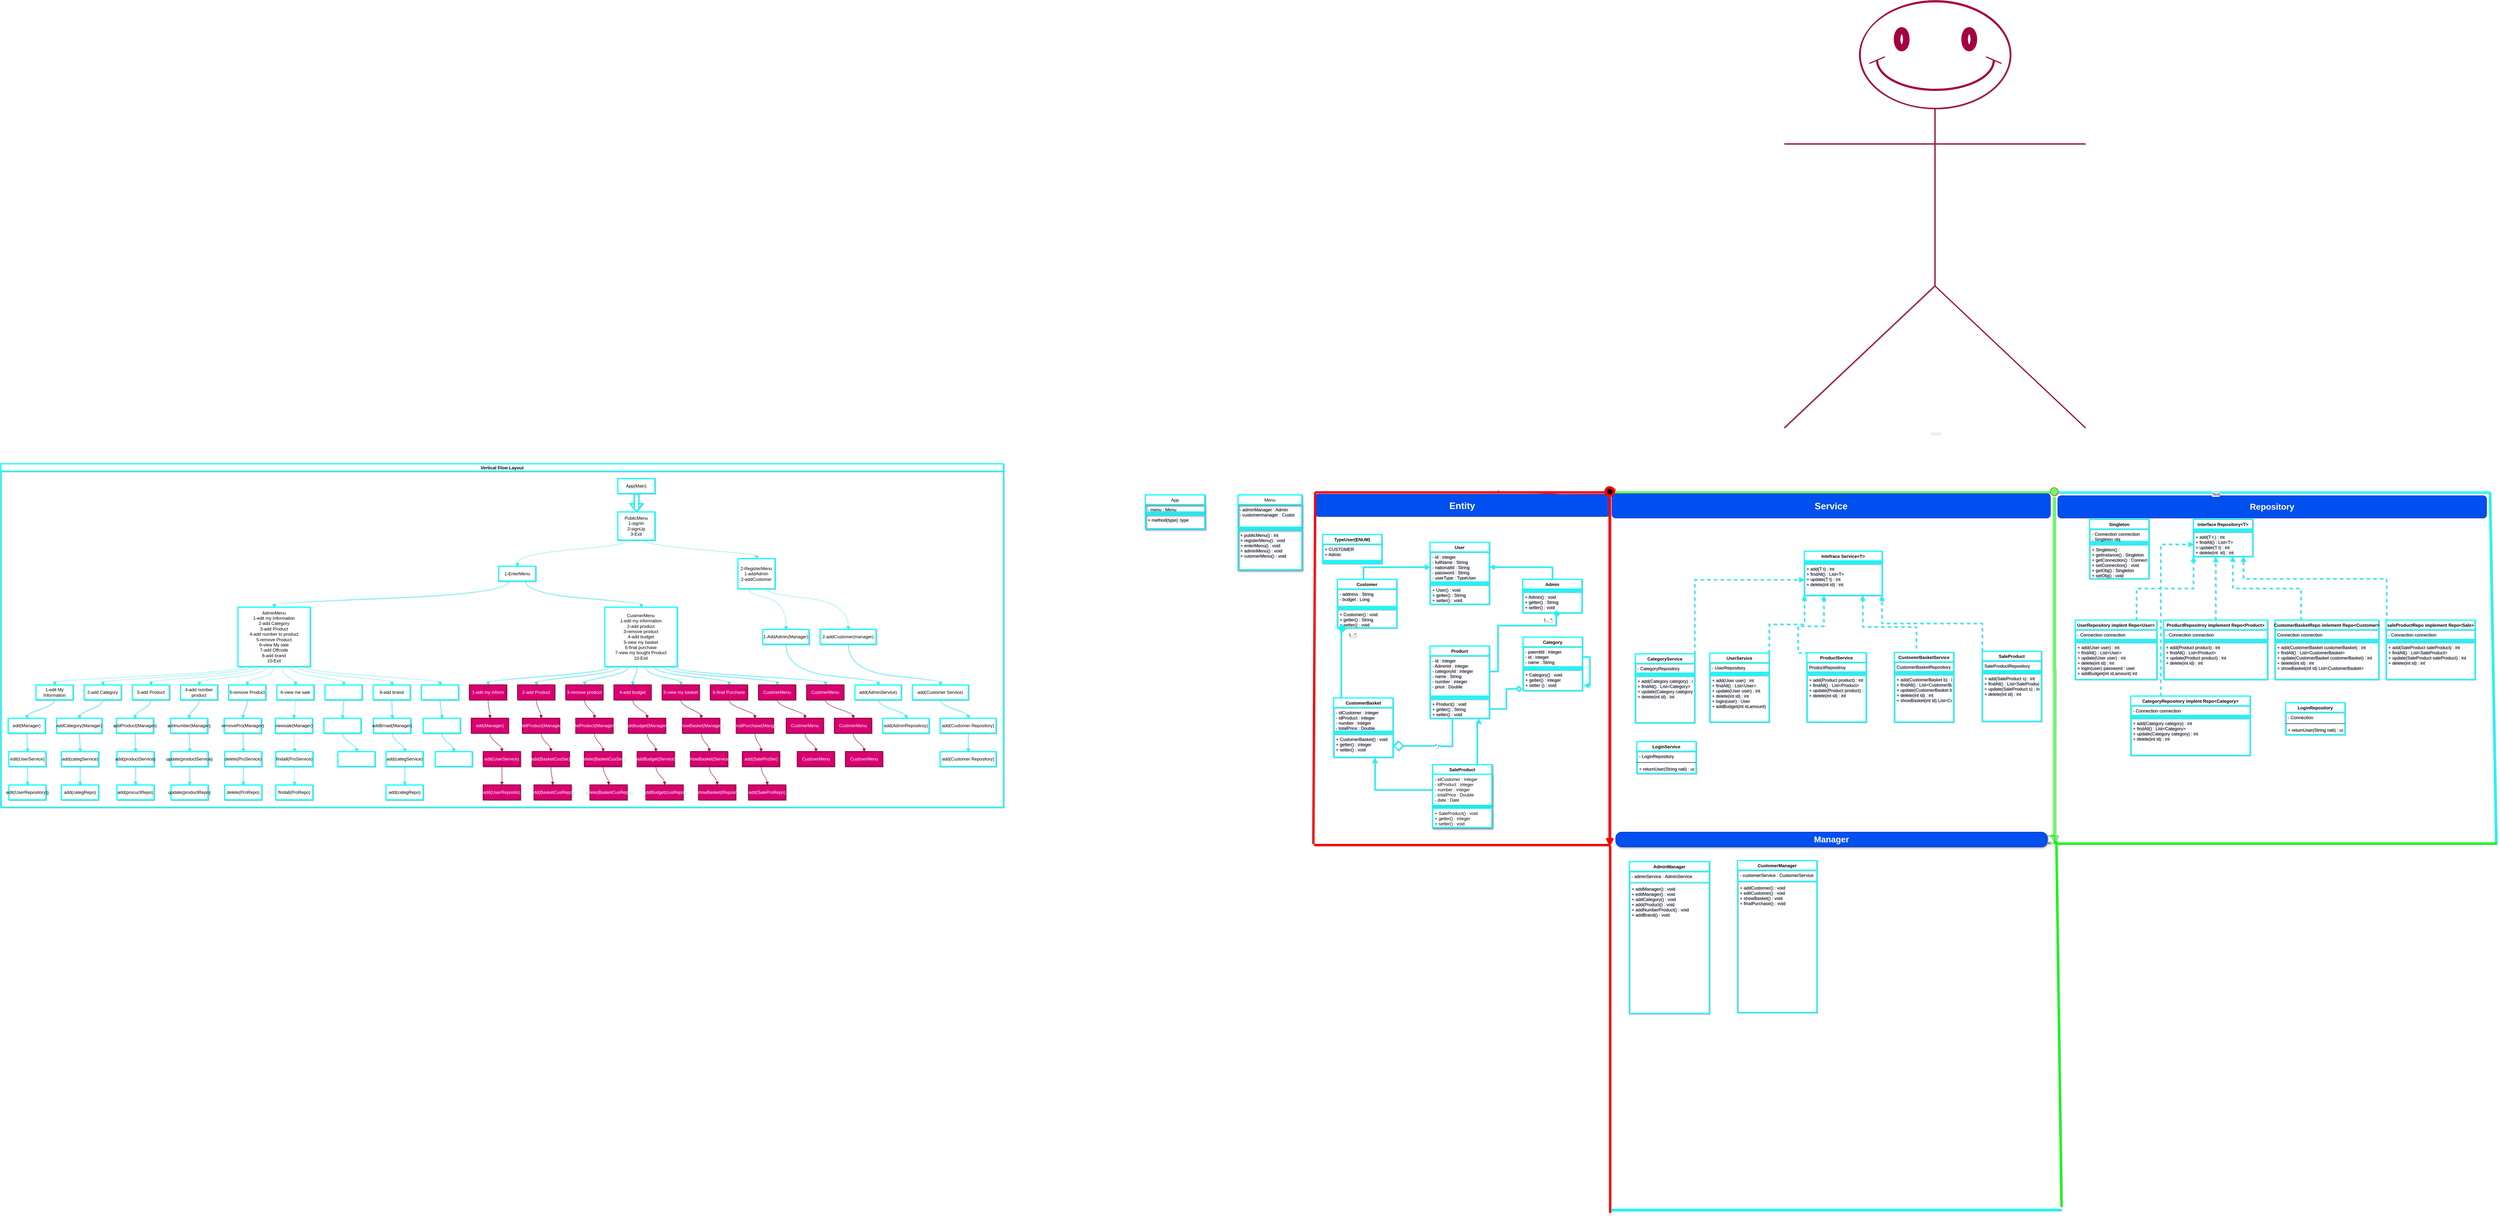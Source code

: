 <mxfile compressed="true" version="16.4.11" type="device"><diagram id="C5RBs43oDa-KdzZeNtuy" name="Page-1"><mxGraphModel dx="5822" dy="1375" grid="0" gridSize="10" guides="0" tooltips="0" connect="1" arrows="1" fold="1" page="0" pageScale="1" pageWidth="827" pageHeight="1169" math="0" shadow="1"><root><mxCell id="WIyWlLk6GJQsqaUBKTNV-0"/><mxCell id="WIyWlLk6GJQsqaUBKTNV-1" parent="WIyWlLk6GJQsqaUBKTNV-0"/><mxCell id="i3F_fCrSGMkXsWl81YlY-0" value="Customer" style="swimlane;fontStyle=1;align=center;verticalAlign=top;childLayout=stackLayout;horizontal=1;startSize=26;horizontalStack=0;resizeParent=1;resizeParentMax=0;resizeLast=0;collapsible=1;marginBottom=0;strokeColor=#00FFFF;strokeWidth=3;" parent="WIyWlLk6GJQsqaUBKTNV-1" vertex="1"><mxGeometry x="-750" y="1290" width="160" height="131" as="geometry"><mxRectangle x="-750" y="1290" width="90" height="26" as="alternateBounds"/></mxGeometry></mxCell><mxCell id="i3F_fCrSGMkXsWl81YlY-1" value="- address : String&#10;- budget : Long" style="text;strokeColor=#00FFFF;fillColor=none;align=left;verticalAlign=top;spacingLeft=4;spacingRight=4;overflow=hidden;rotatable=0;points=[[0,0.5],[1,0.5]];portConstraint=eastwest;strokeWidth=3;" parent="i3F_fCrSGMkXsWl81YlY-0" vertex="1"><mxGeometry y="26" width="160" height="47" as="geometry"/></mxCell><mxCell id="i3F_fCrSGMkXsWl81YlY-2" value="" style="line;strokeWidth=3;fillColor=none;align=left;verticalAlign=middle;spacingTop=-1;spacingLeft=3;spacingRight=3;rotatable=0;labelPosition=right;points=[];portConstraint=eastwest;strokeColor=#00FFFF;" parent="i3F_fCrSGMkXsWl81YlY-0" vertex="1"><mxGeometry y="73" width="160" height="8" as="geometry"/></mxCell><mxCell id="i3F_fCrSGMkXsWl81YlY-3" value="+ Customer() : void&#10;+ getter() : String&#10;+ setter() : void" style="text;strokeColor=#00FFFF;fillColor=none;align=left;verticalAlign=top;spacingLeft=4;spacingRight=4;overflow=hidden;rotatable=0;points=[[0,0.5],[1,0.5]];portConstraint=eastwest;strokeWidth=3;" parent="i3F_fCrSGMkXsWl81YlY-0" vertex="1"><mxGeometry y="81" width="160" height="50" as="geometry"/></mxCell><mxCell id="i3F_fCrSGMkXsWl81YlY-30" value="1...*" style="edgeStyle=orthogonalEdgeStyle;rounded=0;orthogonalLoop=1;jettySize=auto;html=1;exitX=0.5;exitY=0;exitDx=0;exitDy=0;startArrow=none;startFill=0;endArrow=diamond;endFill=1;entryX=0.006;entryY=1.017;entryDx=0;entryDy=0;entryPerimeter=0;endSize=15;startSize=22;strokeColor=#00FFFF;strokeWidth=3;" parent="WIyWlLk6GJQsqaUBKTNV-1" source="i3F_fCrSGMkXsWl81YlY-12" target="i3F_fCrSGMkXsWl81YlY-3" edge="1"><mxGeometry x="0.798" y="-30" relative="1" as="geometry"><mxPoint x="-710" y="1430" as="targetPoint"/><Array as="points"><mxPoint x="-740" y="1610"/><mxPoint x="-740" y="1460"/><mxPoint x="-740" y="1401"/></Array><mxPoint as="offset"/></mxGeometry></mxCell><mxCell id="i3F_fCrSGMkXsWl81YlY-12" value="CustomerBasket" style="swimlane;fontStyle=1;align=center;verticalAlign=top;childLayout=stackLayout;horizontal=1;startSize=26;horizontalStack=0;resizeParent=1;resizeParentMax=0;resizeLast=0;collapsible=1;marginBottom=0;strokeColor=#00FFFF;strokeWidth=3;" parent="WIyWlLk6GJQsqaUBKTNV-1" vertex="1"><mxGeometry x="-760" y="1610" width="160" height="160" as="geometry"/></mxCell><mxCell id="i3F_fCrSGMkXsWl81YlY-13" value="- idCustomer : integer&#10;- idProduct : integer&#10;- number : integer&#10;- totalPrice : Double" style="text;strokeColor=#00FFFF;fillColor=none;align=left;verticalAlign=top;spacingLeft=4;spacingRight=4;overflow=hidden;rotatable=0;points=[[0,0.5],[1,0.5]];portConstraint=eastwest;strokeWidth=3;" parent="i3F_fCrSGMkXsWl81YlY-12" vertex="1"><mxGeometry y="26" width="160" height="64" as="geometry"/></mxCell><mxCell id="i3F_fCrSGMkXsWl81YlY-14" value="" style="line;strokeWidth=3;fillColor=none;align=left;verticalAlign=middle;spacingTop=-1;spacingLeft=3;spacingRight=3;rotatable=0;labelPosition=right;points=[];portConstraint=eastwest;strokeColor=#00FFFF;" parent="i3F_fCrSGMkXsWl81YlY-12" vertex="1"><mxGeometry y="90" width="160" height="8" as="geometry"/></mxCell><mxCell id="i3F_fCrSGMkXsWl81YlY-15" value="+ CustomerBasket() : void&#10;+ getter() : integer&#10;+ setter() : void" style="text;strokeColor=#00FFFF;fillColor=none;align=left;verticalAlign=top;spacingLeft=4;spacingRight=4;overflow=hidden;rotatable=0;points=[[0,0.5],[1,0.5]];portConstraint=eastwest;labelBackgroundColor=none;labelBorderColor=none;fontColor=default;strokeWidth=3;" parent="i3F_fCrSGMkXsWl81YlY-12" vertex="1"><mxGeometry y="98" width="160" height="62" as="geometry"/></mxCell><mxCell id="i3F_fCrSGMkXsWl81YlY-16" value="User" style="swimlane;fontStyle=1;align=center;verticalAlign=top;childLayout=stackLayout;horizontal=1;startSize=26;horizontalStack=0;resizeParent=1;resizeParentMax=0;resizeLast=0;collapsible=1;marginBottom=0;strokeColor=#00FFFF;strokeWidth=3;" parent="WIyWlLk6GJQsqaUBKTNV-1" vertex="1"><mxGeometry x="-500" y="1190" width="160" height="167" as="geometry"/></mxCell><mxCell id="i3F_fCrSGMkXsWl81YlY-17" value="- id : integer&#10;- fullName : String&#10;- nationalId : String&#10;- password : String&#10;- userType : TypeUser" style="text;strokeColor=#00FFFF;fillColor=none;align=left;verticalAlign=top;spacingLeft=4;spacingRight=4;overflow=hidden;rotatable=0;points=[[0,0.5],[1,0.5]];portConstraint=eastwest;strokeWidth=3;" parent="i3F_fCrSGMkXsWl81YlY-16" vertex="1"><mxGeometry y="26" width="160" height="81" as="geometry"/></mxCell><mxCell id="i3F_fCrSGMkXsWl81YlY-18" value="" style="line;strokeWidth=3;fillColor=none;align=left;verticalAlign=middle;spacingTop=-1;spacingLeft=3;spacingRight=3;rotatable=0;labelPosition=right;points=[];portConstraint=eastwest;strokeColor=#00FFFF;" parent="i3F_fCrSGMkXsWl81YlY-16" vertex="1"><mxGeometry y="107" width="160" height="8" as="geometry"/></mxCell><mxCell id="i3F_fCrSGMkXsWl81YlY-19" value="+ User() : void&#10;+ getter() : String&#10;+ setter() : void" style="text;strokeColor=#00FFFF;fillColor=none;align=left;verticalAlign=top;spacingLeft=4;spacingRight=4;overflow=hidden;rotatable=0;points=[[0,0.5],[1,0.5]];portConstraint=eastwest;strokeWidth=3;" parent="i3F_fCrSGMkXsWl81YlY-16" vertex="1"><mxGeometry y="115" width="160" height="52" as="geometry"/></mxCell><mxCell id="i3F_fCrSGMkXsWl81YlY-20" value="Admin" style="swimlane;fontStyle=1;align=center;verticalAlign=top;childLayout=stackLayout;horizontal=1;startSize=26;horizontalStack=0;resizeParent=1;resizeParentMax=0;resizeLast=0;collapsible=1;marginBottom=0;strokeColor=#00FFFF;strokeWidth=3;" parent="WIyWlLk6GJQsqaUBKTNV-1" vertex="1"><mxGeometry x="-250" y="1290" width="160" height="90" as="geometry"/></mxCell><mxCell id="i3F_fCrSGMkXsWl81YlY-22" value="" style="line;strokeWidth=3;fillColor=none;align=left;verticalAlign=middle;spacingTop=-1;spacingLeft=3;spacingRight=3;rotatable=0;labelPosition=right;points=[];portConstraint=eastwest;strokeColor=#00FFFF;" parent="i3F_fCrSGMkXsWl81YlY-20" vertex="1"><mxGeometry y="26" width="160" height="8" as="geometry"/></mxCell><mxCell id="i3F_fCrSGMkXsWl81YlY-23" value="+ Admin() : void&#10;+ getter() : String&#10;+ setter() : void" style="text;strokeColor=#00FFFF;fillColor=none;align=left;verticalAlign=top;spacingLeft=4;spacingRight=4;overflow=hidden;rotatable=0;points=[[0,0.5],[1,0.5]];portConstraint=eastwest;strokeWidth=3;" parent="i3F_fCrSGMkXsWl81YlY-20" vertex="1"><mxGeometry y="34" width="160" height="56" as="geometry"/></mxCell><mxCell id="i3F_fCrSGMkXsWl81YlY-24" style="edgeStyle=orthogonalEdgeStyle;rounded=0;orthogonalLoop=1;jettySize=auto;html=1;exitX=0;exitY=0.5;exitDx=0;exitDy=0;entryX=0.437;entryY=0.008;entryDx=0;entryDy=0;entryPerimeter=0;startArrow=block;startFill=0;endArrow=none;endFill=0;strokeColor=#00FFFF;strokeWidth=3;" parent="WIyWlLk6GJQsqaUBKTNV-1" source="i3F_fCrSGMkXsWl81YlY-17" target="i3F_fCrSGMkXsWl81YlY-0" edge="1"><mxGeometry relative="1" as="geometry"/></mxCell><mxCell id="i3F_fCrSGMkXsWl81YlY-25" style="edgeStyle=orthogonalEdgeStyle;rounded=0;orthogonalLoop=1;jettySize=auto;html=1;exitX=1;exitY=0.5;exitDx=0;exitDy=0;entryX=0.5;entryY=0;entryDx=0;entryDy=0;startArrow=block;startFill=0;endArrow=none;endFill=0;strokeColor=#00FFFF;strokeWidth=3;" parent="WIyWlLk6GJQsqaUBKTNV-1" source="i3F_fCrSGMkXsWl81YlY-17" target="i3F_fCrSGMkXsWl81YlY-20" edge="1"><mxGeometry relative="1" as="geometry"><mxPoint x="-290" y="1250" as="targetPoint"/></mxGeometry></mxCell><mxCell id="c8AYr367chJT7zL7V2hB-5" style="edgeStyle=orthogonalEdgeStyle;rounded=0;orthogonalLoop=1;jettySize=auto;html=1;exitX=0.75;exitY=0;exitDx=0;exitDy=0;entryX=0.82;entryY=1.015;entryDx=0;entryDy=0;entryPerimeter=0;endArrow=classic;endFill=1;strokeColor=#00FFFF;strokeWidth=3;" parent="WIyWlLk6GJQsqaUBKTNV-1" source="i3F_fCrSGMkXsWl81YlY-26" target="i3F_fCrSGMkXsWl81YlY-42" edge="1"><mxGeometry relative="1" as="geometry"><Array as="points"><mxPoint x="-373" y="1676"/><mxPoint x="-369" y="1676"/></Array></mxGeometry></mxCell><mxCell id="i3F_fCrSGMkXsWl81YlY-26" value="SaleProduct" style="swimlane;fontStyle=1;align=center;verticalAlign=top;childLayout=stackLayout;horizontal=1;startSize=26;horizontalStack=0;resizeParent=1;resizeParentMax=0;resizeLast=0;collapsible=1;marginBottom=0;swimlaneFillColor=none;fillColor=default;strokeColor=#00FFFF;shadow=1;sketch=0;strokeWidth=3;" parent="WIyWlLk6GJQsqaUBKTNV-1" vertex="1"><mxGeometry x="-493" y="1790" width="160" height="170" as="geometry"/></mxCell><mxCell id="i3F_fCrSGMkXsWl81YlY-27" value="- idCustomer : integer&#10;- idProduct : integer&#10;- number : integer&#10;- totalPrice : Double&#10;- date : Date" style="text;align=left;verticalAlign=top;spacingLeft=4;spacingRight=4;overflow=hidden;rotatable=0;points=[[0,0.5],[1,0.5]];portConstraint=eastwest;swimlaneFillColor=none;fillColor=default;strokeColor=#00FFFF;shadow=1;sketch=0;strokeWidth=3;" parent="i3F_fCrSGMkXsWl81YlY-26" vertex="1"><mxGeometry y="26" width="160" height="84" as="geometry"/></mxCell><mxCell id="i3F_fCrSGMkXsWl81YlY-28" value="" style="line;strokeWidth=3;align=left;verticalAlign=middle;spacingTop=-1;spacingLeft=3;spacingRight=3;rotatable=0;labelPosition=right;points=[];portConstraint=eastwest;swimlaneFillColor=none;fillColor=default;strokeColor=#00FFFF;shadow=1;sketch=0;" parent="i3F_fCrSGMkXsWl81YlY-26" vertex="1"><mxGeometry y="110" width="160" height="8" as="geometry"/></mxCell><mxCell id="i3F_fCrSGMkXsWl81YlY-29" value="+ SaleProduct() : void&#10;+ getter() : integer&#10;+ setter() : void" style="text;align=left;verticalAlign=top;spacingLeft=4;spacingRight=4;overflow=hidden;rotatable=0;points=[[0,0.5],[1,0.5]];portConstraint=eastwest;swimlaneFillColor=none;fillColor=default;strokeColor=#00FFFF;shadow=1;sketch=0;strokeWidth=3;" parent="i3F_fCrSGMkXsWl81YlY-26" vertex="1"><mxGeometry y="118" width="160" height="52" as="geometry"/></mxCell><mxCell id="i3F_fCrSGMkXsWl81YlY-39" value="Product" style="swimlane;fontStyle=1;align=center;verticalAlign=top;childLayout=stackLayout;horizontal=1;startSize=26;horizontalStack=0;resizeParent=1;resizeParentMax=0;resizeLast=0;collapsible=1;marginBottom=0;strokeColor=#00FFFF;strokeWidth=3;" parent="WIyWlLk6GJQsqaUBKTNV-1" vertex="1"><mxGeometry x="-500" y="1470" width="160" height="195" as="geometry"/></mxCell><mxCell id="i3F_fCrSGMkXsWl81YlY-40" value="- id : integer&#10;- AdminId : integer&#10;- categoryId : integer&#10;- name : String&#10;- number : integer&#10;- price : Double&#10;" style="text;strokeColor=#00FFFF;fillColor=none;align=left;verticalAlign=top;spacingLeft=4;spacingRight=4;overflow=hidden;rotatable=0;points=[[0,0.5],[1,0.5]];portConstraint=eastwest;strokeWidth=3;" parent="i3F_fCrSGMkXsWl81YlY-39" vertex="1"><mxGeometry y="26" width="160" height="109" as="geometry"/></mxCell><mxCell id="i3F_fCrSGMkXsWl81YlY-41" value="" style="line;strokeWidth=3;fillColor=none;align=left;verticalAlign=middle;spacingTop=-1;spacingLeft=3;spacingRight=3;rotatable=0;labelPosition=right;points=[];portConstraint=eastwest;strokeColor=#00FFFF;" parent="i3F_fCrSGMkXsWl81YlY-39" vertex="1"><mxGeometry y="135" width="160" height="8" as="geometry"/></mxCell><mxCell id="i3F_fCrSGMkXsWl81YlY-42" value="+ Product() : void&#10;+ getter() : String&#10;+ setter() : void" style="text;strokeColor=#00FFFF;fillColor=none;align=left;verticalAlign=top;spacingLeft=4;spacingRight=4;overflow=hidden;rotatable=0;points=[[0,0.5],[1,0.5]];portConstraint=eastwest;strokeWidth=3;" parent="i3F_fCrSGMkXsWl81YlY-39" vertex="1"><mxGeometry y="143" width="160" height="52" as="geometry"/></mxCell><mxCell id="i3F_fCrSGMkXsWl81YlY-57" value="1... *" style="edgeStyle=orthogonalEdgeStyle;rounded=0;orthogonalLoop=1;jettySize=auto;html=1;exitX=1;exitY=0.5;exitDx=0;exitDy=0;startArrow=none;startFill=0;endArrow=diamond;endFill=0;targetPerimeterSpacing=0;strokeWidth=3;endSize=10;startSize=18;labelPosition=left;verticalLabelPosition=top;align=right;verticalAlign=bottom;entryX=0.517;entryY=1.037;entryDx=0;entryDy=0;entryPerimeter=0;strokeColor=#00FFFF;" parent="WIyWlLk6GJQsqaUBKTNV-1" source="i3F_fCrSGMkXsWl81YlY-40" target="i3F_fCrSGMkXsWl81YlY-23" edge="1"><mxGeometry x="0.817" y="10" relative="1" as="geometry"><mxPoint x="-170" y="1390" as="targetPoint"/><Array as="points"><mxPoint x="-317" y="1538"/><mxPoint x="-317" y="1414"/><mxPoint x="-160" y="1414"/><mxPoint x="-160" y="1382"/></Array><mxPoint as="offset"/></mxGeometry></mxCell><mxCell id="i3F_fCrSGMkXsWl81YlY-59" value="*&amp;nbsp;" style="edgeStyle=orthogonalEdgeStyle;rounded=0;orthogonalLoop=1;jettySize=auto;html=1;exitX=1;exitY=0.5;exitDx=0;exitDy=0;entryX=0.375;entryY=1.038;entryDx=0;entryDy=0;entryPerimeter=0;fontColor=default;startArrow=diamond;startFill=0;endArrow=none;endFill=0;startSize=22;strokeColor=#00FFFF;strokeWidth=3;" parent="WIyWlLk6GJQsqaUBKTNV-1" source="i3F_fCrSGMkXsWl81YlY-15" target="i3F_fCrSGMkXsWl81YlY-42" edge="1"><mxGeometry relative="1" as="geometry"><Array as="points"><mxPoint x="-470" y="1740"/><mxPoint x="-440" y="1739"/></Array></mxGeometry></mxCell><mxCell id="i3F_fCrSGMkXsWl81YlY-63" value="TypeUser(ENUM)" style="swimlane;fontStyle=1;align=center;verticalAlign=top;childLayout=stackLayout;horizontal=1;startSize=26;horizontalStack=0;resizeParent=1;resizeParentMax=0;resizeLast=0;collapsible=1;marginBottom=0;labelBackgroundColor=none;labelBorderColor=none;fontColor=default;strokeColor=#00FFFF;strokeWidth=3;" parent="WIyWlLk6GJQsqaUBKTNV-1" vertex="1"><mxGeometry x="-790" y="1169" width="160" height="78" as="geometry"><mxRectangle x="-790" y="1169" width="90" height="26" as="alternateBounds"/></mxGeometry></mxCell><mxCell id="i3F_fCrSGMkXsWl81YlY-64" value="+ CUSTOMER&#10;+ Admin" style="text;strokeColor=#00FFFF;fillColor=none;align=left;verticalAlign=top;spacingLeft=4;spacingRight=4;overflow=hidden;rotatable=0;points=[[0,0.5],[1,0.5]];portConstraint=eastwest;labelBackgroundColor=none;labelBorderColor=none;fontColor=default;strokeWidth=3;" parent="i3F_fCrSGMkXsWl81YlY-63" vertex="1"><mxGeometry y="26" width="160" height="44" as="geometry"/></mxCell><mxCell id="i3F_fCrSGMkXsWl81YlY-65" value="" style="line;strokeWidth=3;fillColor=none;align=left;verticalAlign=middle;spacingTop=-1;spacingLeft=3;spacingRight=3;rotatable=0;labelPosition=right;points=[];portConstraint=eastwest;labelBackgroundColor=none;labelBorderColor=none;fontColor=default;strokeColor=#00FFFF;" parent="i3F_fCrSGMkXsWl81YlY-63" vertex="1"><mxGeometry y="70" width="160" height="8" as="geometry"/></mxCell><mxCell id="c8AYr367chJT7zL7V2hB-0" value="&lt;b&gt;&lt;font style=&quot;font-size: 25px&quot;&gt;Entity&lt;/font&gt;&lt;/b&gt;" style="rounded=1;whiteSpace=wrap;html=1;fillColor=#0050ef;fontColor=#ffffff;strokeColor=#001DBC;" parent="WIyWlLk6GJQsqaUBKTNV-1" vertex="1"><mxGeometry x="-810" y="1060" width="794" height="60" as="geometry"/></mxCell><mxCell id="c8AYr367chJT7zL7V2hB-1" value="" style="shape=line;html=1;strokeWidth=6;strokeColor=#ff0000;" parent="WIyWlLk6GJQsqaUBKTNV-1" vertex="1"><mxGeometry x="-810" y="1050" width="790" height="10" as="geometry"/></mxCell><mxCell id="c8AYr367chJT7zL7V2hB-2" value="" style="edgeStyle=orthogonalEdgeStyle;html=1;verticalAlign=bottom;endArrow=open;endSize=8;strokeColor=#ff0000;rounded=0;entryX=0.616;entryY=0.369;entryDx=0;entryDy=0;entryPerimeter=0;" parent="WIyWlLk6GJQsqaUBKTNV-1" source="c8AYr367chJT7zL7V2hB-1" target="c8AYr367chJT7zL7V2hB-1" edge="1"><mxGeometry relative="1" as="geometry"><mxPoint x="-330" y="1095" as="targetPoint"/><Array as="points"><mxPoint x="-340" y="1054"/></Array></mxGeometry></mxCell><mxCell id="c8AYr367chJT7zL7V2hB-6" style="edgeStyle=orthogonalEdgeStyle;rounded=0;orthogonalLoop=1;jettySize=auto;html=1;exitX=0;exitY=0.5;exitDx=0;exitDy=0;entryX=0.695;entryY=1.013;entryDx=0;entryDy=0;entryPerimeter=0;endArrow=classic;endFill=1;strokeColor=#00FFFF;strokeWidth=3;" parent="WIyWlLk6GJQsqaUBKTNV-1" source="i3F_fCrSGMkXsWl81YlY-27" target="i3F_fCrSGMkXsWl81YlY-15" edge="1"><mxGeometry relative="1" as="geometry"/></mxCell><mxCell id="c8AYr367chJT7zL7V2hB-7" value="&lt;b&gt;&lt;font style=&quot;font-size: 23px&quot;&gt;Repository&lt;/font&gt;&lt;/b&gt;" style="rounded=1;whiteSpace=wrap;html=1;fillColor=#0050ef;fontColor=#ffffff;strokeColor=#001DBC;" parent="WIyWlLk6GJQsqaUBKTNV-1" vertex="1"><mxGeometry x="1194" y="1064" width="1157" height="60" as="geometry"/></mxCell><mxCell id="c8AYr367chJT7zL7V2hB-8" value="&lt;b&gt;&lt;font style=&quot;font-size: 25px&quot;&gt;Service&lt;/font&gt;&lt;/b&gt;" style="rounded=1;whiteSpace=wrap;html=1;fillColor=#0050ef;fontColor=#ffffff;strokeColor=#001DBC;" parent="WIyWlLk6GJQsqaUBKTNV-1" vertex="1"><mxGeometry x="-9" y="1058" width="1183" height="66" as="geometry"/></mxCell><mxCell id="c8AYr367chJT7zL7V2hB-9" value="" style="shape=line;html=1;strokeWidth=6;strokeColor=#66FF66;" parent="WIyWlLk6GJQsqaUBKTNV-1" vertex="1"><mxGeometry x="-10" y="1050" width="1190" height="10" as="geometry"/></mxCell><mxCell id="c8AYr367chJT7zL7V2hB-10" value="" style="edgeStyle=orthogonalEdgeStyle;html=1;verticalAlign=bottom;endArrow=open;endSize=8;strokeColor=#66FF66;rounded=0;entryX=0.555;entryY=0.5;entryDx=0;entryDy=0;entryPerimeter=0;" parent="WIyWlLk6GJQsqaUBKTNV-1" source="c8AYr367chJT7zL7V2hB-9" target="c8AYr367chJT7zL7V2hB-9" edge="1"><mxGeometry relative="1" as="geometry"><mxPoint x="650" y="1130" as="targetPoint"/><Array as="points"><mxPoint x="1170" y="1055"/><mxPoint x="1177" y="1055"/></Array></mxGeometry></mxCell><mxCell id="c8AYr367chJT7zL7V2hB-11" value="" style="shape=line;html=1;strokeWidth=6;strokeColor=#33FFFF;" parent="WIyWlLk6GJQsqaUBKTNV-1" vertex="1"><mxGeometry x="1190" y="1050" width="1170" height="10" as="geometry"/></mxCell><mxCell id="c8AYr367chJT7zL7V2hB-12" value="" style="edgeStyle=orthogonalEdgeStyle;html=1;verticalAlign=bottom;endArrow=open;endSize=8;strokeColor=#33FFFF;rounded=0;" parent="WIyWlLk6GJQsqaUBKTNV-1" source="c8AYr367chJT7zL7V2hB-11" edge="1"><mxGeometry relative="1" as="geometry"><mxPoint x="1620" y="1060" as="targetPoint"/><Array as="points"><mxPoint x="1680" y="1055"/><mxPoint x="1680" y="1055"/></Array></mxGeometry></mxCell><mxCell id="c8AYr367chJT7zL7V2hB-13" value="Text" style="edgeLabel;html=1;align=center;verticalAlign=middle;resizable=0;points=[];" parent="c8AYr367chJT7zL7V2hB-12" vertex="1" connectable="0"><mxGeometry x="-0.145" y="-1" relative="1" as="geometry"><mxPoint as="offset"/></mxGeometry></mxCell><mxCell id="c8AYr367chJT7zL7V2hB-14" value="Singleton" style="swimlane;fontStyle=1;align=center;verticalAlign=top;childLayout=stackLayout;horizontal=1;startSize=26;horizontalStack=0;resizeParent=1;resizeParentMax=0;resizeLast=0;collapsible=1;marginBottom=0;strokeColor=#00FFFF;strokeWidth=3;" parent="WIyWlLk6GJQsqaUBKTNV-1" vertex="1"><mxGeometry x="1280" y="1128" width="160" height="160" as="geometry"/></mxCell><mxCell id="c8AYr367chJT7zL7V2hB-15" value="- Connection connection&#10;- Singleton obj" style="text;strokeColor=#00FFFF;fillColor=none;align=left;verticalAlign=top;spacingLeft=4;spacingRight=4;overflow=hidden;rotatable=0;points=[[0,0.5],[1,0.5]];portConstraint=eastwest;strokeWidth=3;" parent="c8AYr367chJT7zL7V2hB-14" vertex="1"><mxGeometry y="26" width="160" height="34" as="geometry"/></mxCell><mxCell id="c8AYr367chJT7zL7V2hB-16" value="" style="line;strokeWidth=3;fillColor=none;align=left;verticalAlign=middle;spacingTop=-1;spacingLeft=3;spacingRight=3;rotatable=0;labelPosition=right;points=[];portConstraint=eastwest;strokeColor=#00FFFF;" parent="c8AYr367chJT7zL7V2hB-14" vertex="1"><mxGeometry y="60" width="160" height="8" as="geometry"/></mxCell><mxCell id="c8AYr367chJT7zL7V2hB-17" value="+ Singleton() : &#10;+ getInstance() : Singleton&#10;+ getConnection() : Connection&#10;+ setConnection() : void&#10;+ getObj() : Singleton&#10;+ setObj() : void" style="text;strokeColor=#00FFFF;fillColor=none;align=left;verticalAlign=top;spacingLeft=4;spacingRight=4;overflow=hidden;rotatable=0;points=[[0,0.5],[1,0.5]];portConstraint=eastwest;strokeWidth=3;" parent="c8AYr367chJT7zL7V2hB-14" vertex="1"><mxGeometry y="68" width="160" height="92" as="geometry"/></mxCell><mxCell id="c8AYr367chJT7zL7V2hB-18" value="interface Repository&lt;T&gt;" style="swimlane;fontStyle=1;align=center;verticalAlign=top;childLayout=stackLayout;horizontal=1;startSize=26;horizontalStack=0;resizeParent=1;resizeParentMax=0;resizeLast=0;collapsible=1;marginBottom=0;strokeColor=#00FFFF;strokeWidth=3;" parent="WIyWlLk6GJQsqaUBKTNV-1" vertex="1"><mxGeometry x="1560" y="1128" width="160" height="100" as="geometry"/></mxCell><mxCell id="c8AYr367chJT7zL7V2hB-20" value="" style="line;strokeWidth=3;fillColor=none;align=left;verticalAlign=middle;spacingTop=-1;spacingLeft=3;spacingRight=3;rotatable=0;labelPosition=right;points=[];portConstraint=eastwest;strokeColor=#00FFFF;" parent="c8AYr367chJT7zL7V2hB-18" vertex="1"><mxGeometry y="26" width="160" height="8" as="geometry"/></mxCell><mxCell id="c8AYr367chJT7zL7V2hB-21" value="+ add(T t ) : int&#10;+ findAll() : List&lt;T&gt;&#10;+ update(T t) : int&#10;+ delete(int  id) : int" style="text;strokeColor=#00FFFF;fillColor=none;align=left;verticalAlign=top;spacingLeft=4;spacingRight=4;overflow=hidden;rotatable=0;points=[[0,0.5],[1,0.5]];portConstraint=eastwest;strokeWidth=3;" parent="c8AYr367chJT7zL7V2hB-18" vertex="1"><mxGeometry y="34" width="160" height="66" as="geometry"/></mxCell><mxCell id="t5Y7_WguQKUXOb1O2vxH-0" style="edgeStyle=orthogonalEdgeStyle;rounded=0;orthogonalLoop=1;jettySize=auto;html=1;exitX=0.75;exitY=0;exitDx=0;exitDy=0;entryX=0;entryY=1;entryDx=0;entryDy=0;entryPerimeter=0;strokeColor=#00FFFF;strokeWidth=3;dashed=1;endArrow=block;endFill=1;" parent="WIyWlLk6GJQsqaUBKTNV-1" source="c8AYr367chJT7zL7V2hB-22" target="c8AYr367chJT7zL7V2hB-21" edge="1"><mxGeometry relative="1" as="geometry"/></mxCell><mxCell id="c8AYr367chJT7zL7V2hB-22" value="UserRepository implent Repo&lt;User&gt;" style="swimlane;fontStyle=1;align=center;verticalAlign=top;childLayout=stackLayout;horizontal=1;startSize=26;horizontalStack=0;resizeParent=1;resizeParentMax=0;resizeLast=0;collapsible=1;marginBottom=0;strokeColor=#00FFFF;strokeWidth=3;" parent="WIyWlLk6GJQsqaUBKTNV-1" vertex="1"><mxGeometry x="1241" y="1400" width="220" height="160" as="geometry"/></mxCell><mxCell id="c8AYr367chJT7zL7V2hB-23" value="- Connection connection" style="text;strokeColor=#00FFFF;fillColor=none;align=left;verticalAlign=top;spacingLeft=4;spacingRight=4;overflow=hidden;rotatable=0;points=[[0,0.5],[1,0.5]];portConstraint=eastwest;strokeWidth=3;" parent="c8AYr367chJT7zL7V2hB-22" vertex="1"><mxGeometry y="26" width="220" height="26" as="geometry"/></mxCell><mxCell id="c8AYr367chJT7zL7V2hB-24" value="" style="line;strokeWidth=3;fillColor=none;align=left;verticalAlign=middle;spacingTop=-1;spacingLeft=3;spacingRight=3;rotatable=0;labelPosition=right;points=[];portConstraint=eastwest;strokeColor=#00FFFF;" parent="c8AYr367chJT7zL7V2hB-22" vertex="1"><mxGeometry y="52" width="220" height="8" as="geometry"/></mxCell><mxCell id="c8AYr367chJT7zL7V2hB-25" value="+ add(User user) : int&#10;+ findAll() : List&lt;User&gt;&#10;+ update(User user) : int&#10;+ delete(int id) : int&#10;+ login(user) password : user&#10;+ addBudget(int id,amount) int" style="text;strokeColor=#00FFFF;fillColor=none;align=left;verticalAlign=top;spacingLeft=4;spacingRight=4;overflow=hidden;rotatable=0;points=[[0,0.5],[1,0.5]];portConstraint=eastwest;strokeWidth=3;" parent="c8AYr367chJT7zL7V2hB-22" vertex="1"><mxGeometry y="60" width="220" height="100" as="geometry"/></mxCell><mxCell id="t5Y7_WguQKUXOb1O2vxH-1" style="edgeStyle=orthogonalEdgeStyle;rounded=0;orthogonalLoop=1;jettySize=auto;html=1;exitX=0.5;exitY=0;exitDx=0;exitDy=0;entryX=0.375;entryY=1.015;entryDx=0;entryDy=0;entryPerimeter=0;strokeColor=#00FFFF;strokeWidth=3;dashed=1;endArrow=block;endFill=1;" parent="WIyWlLk6GJQsqaUBKTNV-1" source="c8AYr367chJT7zL7V2hB-26" target="c8AYr367chJT7zL7V2hB-21" edge="1"><mxGeometry relative="1" as="geometry"/></mxCell><mxCell id="c8AYr367chJT7zL7V2hB-26" value="ProductRepositroy implement Repo&lt;Product&gt;" style="swimlane;fontStyle=1;align=center;verticalAlign=top;childLayout=stackLayout;horizontal=1;startSize=26;horizontalStack=0;resizeParent=1;resizeParentMax=0;resizeLast=0;collapsible=1;marginBottom=0;strokeColor=#00FFFF;strokeWidth=3;" parent="WIyWlLk6GJQsqaUBKTNV-1" vertex="1"><mxGeometry x="1480" y="1400" width="280" height="160" as="geometry"/></mxCell><mxCell id="c8AYr367chJT7zL7V2hB-27" value="- Connection connection" style="text;strokeColor=#00FFFF;fillColor=none;align=left;verticalAlign=top;spacingLeft=4;spacingRight=4;overflow=hidden;rotatable=0;points=[[0,0.5],[1,0.5]];portConstraint=eastwest;strokeWidth=3;" parent="c8AYr367chJT7zL7V2hB-26" vertex="1"><mxGeometry y="26" width="280" height="26" as="geometry"/></mxCell><mxCell id="c8AYr367chJT7zL7V2hB-28" value="" style="line;strokeWidth=3;fillColor=none;align=left;verticalAlign=middle;spacingTop=-1;spacingLeft=3;spacingRight=3;rotatable=0;labelPosition=right;points=[];portConstraint=eastwest;strokeColor=#00FFFF;" parent="c8AYr367chJT7zL7V2hB-26" vertex="1"><mxGeometry y="52" width="280" height="8" as="geometry"/></mxCell><mxCell id="c8AYr367chJT7zL7V2hB-29" value="+ add(Product product) : int&#10;+ findAll() : List&lt;Product&gt;&#10;+ update(Product product) : int&#10;+ delete(int id) : int" style="text;strokeColor=#00FFFF;fillColor=none;align=left;verticalAlign=top;spacingLeft=4;spacingRight=4;overflow=hidden;rotatable=0;points=[[0,0.5],[1,0.5]];portConstraint=eastwest;strokeWidth=3;" parent="c8AYr367chJT7zL7V2hB-26" vertex="1"><mxGeometry y="60" width="280" height="100" as="geometry"/></mxCell><mxCell id="t5Y7_WguQKUXOb1O2vxH-2" style="edgeStyle=orthogonalEdgeStyle;rounded=0;orthogonalLoop=1;jettySize=auto;html=1;exitX=0.25;exitY=0;exitDx=0;exitDy=0;entryX=0.663;entryY=1;entryDx=0;entryDy=0;entryPerimeter=0;strokeColor=#00FFFF;strokeWidth=3;dashed=1;endArrow=block;endFill=1;" parent="WIyWlLk6GJQsqaUBKTNV-1" source="c8AYr367chJT7zL7V2hB-30" target="c8AYr367chJT7zL7V2hB-21" edge="1"><mxGeometry relative="1" as="geometry"/></mxCell><mxCell id="c8AYr367chJT7zL7V2hB-30" value="CustomerBasketRepo imlement Repo&lt;Customer&gt;" style="swimlane;fontStyle=1;align=center;verticalAlign=top;childLayout=stackLayout;horizontal=1;startSize=26;horizontalStack=0;resizeParent=1;resizeParentMax=0;resizeLast=0;collapsible=1;marginBottom=0;strokeColor=#00FFFF;strokeWidth=3;" parent="WIyWlLk6GJQsqaUBKTNV-1" vertex="1"><mxGeometry x="1780" y="1400" width="280" height="160" as="geometry"/></mxCell><mxCell id="c8AYr367chJT7zL7V2hB-31" value="Connection connection" style="text;strokeColor=#00FFFF;fillColor=none;align=left;verticalAlign=top;spacingLeft=4;spacingRight=4;overflow=hidden;rotatable=0;points=[[0,0.5],[1,0.5]];portConstraint=eastwest;strokeWidth=3;" parent="c8AYr367chJT7zL7V2hB-30" vertex="1"><mxGeometry y="26" width="280" height="26" as="geometry"/></mxCell><mxCell id="c8AYr367chJT7zL7V2hB-32" value="" style="line;strokeWidth=3;fillColor=none;align=left;verticalAlign=middle;spacingTop=-1;spacingLeft=3;spacingRight=3;rotatable=0;labelPosition=right;points=[];portConstraint=eastwest;strokeColor=#00FFFF;" parent="c8AYr367chJT7zL7V2hB-30" vertex="1"><mxGeometry y="52" width="280" height="8" as="geometry"/></mxCell><mxCell id="c8AYr367chJT7zL7V2hB-33" value="+ add(CustomerBasket customerBasket) : int&#10;+ findAll() : List&lt;CustomerBasket&gt;&#10;+ update(CustomerBasket customerBasket) : int&#10;+ delete(int id) : int&#10;+ showBasket(int id) List&lt;CustomerBasket&gt;" style="text;strokeColor=#00FFFF;fillColor=none;align=left;verticalAlign=top;spacingLeft=4;spacingRight=4;overflow=hidden;rotatable=0;points=[[0,0.5],[1,0.5]];portConstraint=eastwest;strokeWidth=3;" parent="c8AYr367chJT7zL7V2hB-30" vertex="1"><mxGeometry y="60" width="280" height="100" as="geometry"/></mxCell><mxCell id="t5Y7_WguQKUXOb1O2vxH-3" style="edgeStyle=orthogonalEdgeStyle;rounded=0;orthogonalLoop=1;jettySize=auto;html=1;exitX=0.25;exitY=0;exitDx=0;exitDy=0;entryX=0.844;entryY=1;entryDx=0;entryDy=0;entryPerimeter=0;strokeColor=#00FFFF;strokeWidth=3;dashed=1;endArrow=block;endFill=1;" parent="WIyWlLk6GJQsqaUBKTNV-1" source="c8AYr367chJT7zL7V2hB-34" target="c8AYr367chJT7zL7V2hB-21" edge="1"><mxGeometry relative="1" as="geometry"><Array as="points"><mxPoint x="2081" y="1400"/><mxPoint x="2081" y="1288"/><mxPoint x="1695" y="1288"/></Array></mxGeometry></mxCell><mxCell id="c8AYr367chJT7zL7V2hB-34" value="saleProductRepo implement Repo&lt;Sale&gt;" style="swimlane;fontStyle=1;align=center;verticalAlign=top;childLayout=stackLayout;horizontal=1;startSize=26;horizontalStack=0;resizeParent=1;resizeParentMax=0;resizeLast=0;collapsible=1;marginBottom=0;strokeColor=#00FFFF;strokeWidth=3;" parent="WIyWlLk6GJQsqaUBKTNV-1" vertex="1"><mxGeometry x="2080" y="1400" width="240" height="160" as="geometry"/></mxCell><mxCell id="c8AYr367chJT7zL7V2hB-35" value="- Connection connection" style="text;strokeColor=#00FFFF;fillColor=none;align=left;verticalAlign=top;spacingLeft=4;spacingRight=4;overflow=hidden;rotatable=0;points=[[0,0.5],[1,0.5]];portConstraint=eastwest;strokeWidth=3;" parent="c8AYr367chJT7zL7V2hB-34" vertex="1"><mxGeometry y="26" width="240" height="26" as="geometry"/></mxCell><mxCell id="c8AYr367chJT7zL7V2hB-36" value="" style="line;strokeWidth=3;fillColor=none;align=left;verticalAlign=middle;spacingTop=-1;spacingLeft=3;spacingRight=3;rotatable=0;labelPosition=right;points=[];portConstraint=eastwest;strokeColor=#00FFFF;" parent="c8AYr367chJT7zL7V2hB-34" vertex="1"><mxGeometry y="52" width="240" height="8" as="geometry"/></mxCell><mxCell id="c8AYr367chJT7zL7V2hB-37" value="+ add(SaleProduct saleProduct) : int&#10;+ findAll() : List&lt;SaleProduct&gt;&#10;+ update(SaleProduct saleProduct) : int&#10;+ delete(int id) : int" style="text;strokeColor=#00FFFF;fillColor=none;align=left;verticalAlign=top;spacingLeft=4;spacingRight=4;overflow=hidden;rotatable=0;points=[[0,0.5],[1,0.5]];portConstraint=eastwest;strokeWidth=3;" parent="c8AYr367chJT7zL7V2hB-34" vertex="1"><mxGeometry y="60" width="240" height="100" as="geometry"/></mxCell><mxCell id="4GBnkU4NNtRjFVcsjxJx-9" value="" style="ellipse;html=1;shape=startState;fillColor=#000000;strokeColor=#ff0000;strokeWidth=7;" parent="WIyWlLk6GJQsqaUBKTNV-1" vertex="1"><mxGeometry x="-30" y="1038" width="30" height="30" as="geometry"/></mxCell><mxCell id="4GBnkU4NNtRjFVcsjxJx-10" value="" style="edgeStyle=orthogonalEdgeStyle;html=1;verticalAlign=bottom;endArrow=open;endSize=8;strokeColor=#ff0000;rounded=0;strokeWidth=7;" parent="WIyWlLk6GJQsqaUBKTNV-1" source="4GBnkU4NNtRjFVcsjxJx-9" edge="1"><mxGeometry relative="1" as="geometry"><mxPoint x="-15" y="2011" as="targetPoint"/></mxGeometry></mxCell><mxCell id="4GBnkU4NNtRjFVcsjxJx-11" value="" style="ellipse;html=1;shape=startState;fillColor=#66FF66;strokeColor=#ff0000;" parent="WIyWlLk6GJQsqaUBKTNV-1" vertex="1"><mxGeometry x="1170" y="1038" width="29" height="30" as="geometry"/></mxCell><mxCell id="4GBnkU4NNtRjFVcsjxJx-12" value="" style="edgeStyle=orthogonalEdgeStyle;html=1;verticalAlign=bottom;endArrow=open;endSize=8;strokeColor=#66FF66;rounded=0;fillColor=#60a917;strokeWidth=8;" parent="WIyWlLk6GJQsqaUBKTNV-1" source="4GBnkU4NNtRjFVcsjxJx-11" edge="1"><mxGeometry relative="1" as="geometry"><mxPoint x="1185" y="2005" as="targetPoint"/></mxGeometry></mxCell><mxCell id="zYNEkyk-Fqb9Qmx9F5H3-13" style="edgeStyle=orthogonalEdgeStyle;rounded=0;orthogonalLoop=1;jettySize=auto;html=1;exitX=0.75;exitY=0;exitDx=0;exitDy=0;entryX=0.75;entryY=1;entryDx=0;entryDy=0;strokeColor=#00FFFF;strokeWidth=3;dashed=1;endArrow=block;endFill=1;" parent="WIyWlLk6GJQsqaUBKTNV-1" source="4GBnkU4NNtRjFVcsjxJx-13" target="zYNEkyk-Fqb9Qmx9F5H3-6" edge="1"><mxGeometry relative="1" as="geometry"><Array as="points"><mxPoint x="812" y="1418"/><mxPoint x="668" y="1418"/></Array></mxGeometry></mxCell><mxCell id="4GBnkU4NNtRjFVcsjxJx-13" value="CustoemrBasketService" style="swimlane;fontStyle=1;align=center;verticalAlign=top;childLayout=stackLayout;horizontal=1;startSize=26;horizontalStack=0;resizeParent=1;resizeParentMax=0;resizeLast=0;collapsible=1;marginBottom=0;strokeWidth=3;strokeColor=#00FFFF;" parent="WIyWlLk6GJQsqaUBKTNV-1" vertex="1"><mxGeometry x="753" y="1487" width="160" height="188" as="geometry"/></mxCell><mxCell id="4GBnkU4NNtRjFVcsjxJx-14" value="CustomerBasketRepository" style="text;strokeColor=#00FFFF;fillColor=none;align=left;verticalAlign=top;spacingLeft=4;spacingRight=4;overflow=hidden;rotatable=0;points=[[0,0.5],[1,0.5]];portConstraint=eastwest;strokeWidth=3;" parent="4GBnkU4NNtRjFVcsjxJx-13" vertex="1"><mxGeometry y="26" width="160" height="26" as="geometry"/></mxCell><mxCell id="4GBnkU4NNtRjFVcsjxJx-15" value="" style="line;strokeWidth=3;fillColor=none;align=left;verticalAlign=middle;spacingTop=-1;spacingLeft=3;spacingRight=3;rotatable=0;labelPosition=right;points=[];portConstraint=eastwest;strokeColor=#00FFFF;" parent="4GBnkU4NNtRjFVcsjxJx-13" vertex="1"><mxGeometry y="52" width="160" height="8" as="geometry"/></mxCell><mxCell id="4GBnkU4NNtRjFVcsjxJx-16" value="+ add(CustomerBasket b) : int&#10;+ findAll() : List&lt;CustomerBasket&gt;&#10;+ update(CustomerBasket b) : int&#10;+ delete(int id) : int&#10;+ showBasket(int id) List&lt;CusBas&gt;" style="text;strokeColor=#00FFFF;fillColor=none;align=left;verticalAlign=top;spacingLeft=4;spacingRight=4;overflow=hidden;rotatable=0;points=[[0,0.5],[1,0.5]];portConstraint=eastwest;strokeWidth=3;" parent="4GBnkU4NNtRjFVcsjxJx-13" vertex="1"><mxGeometry y="60" width="160" height="128" as="geometry"/></mxCell><mxCell id="zYNEkyk-Fqb9Qmx9F5H3-12" style="edgeStyle=orthogonalEdgeStyle;rounded=0;orthogonalLoop=1;jettySize=auto;html=1;exitX=0;exitY=0;exitDx=0;exitDy=0;entryX=0.997;entryY=1.006;entryDx=0;entryDy=0;entryPerimeter=0;strokeColor=#00FFFF;strokeWidth=3;dashed=1;endArrow=block;endFill=1;" parent="WIyWlLk6GJQsqaUBKTNV-1" source="4GBnkU4NNtRjFVcsjxJx-17" target="zYNEkyk-Fqb9Qmx9F5H3-9" edge="1"><mxGeometry relative="1" as="geometry"/></mxCell><mxCell id="4GBnkU4NNtRjFVcsjxJx-17" value="SaleProduct" style="swimlane;fontStyle=1;align=center;verticalAlign=top;childLayout=stackLayout;horizontal=1;startSize=26;horizontalStack=0;resizeParent=1;resizeParentMax=0;resizeLast=0;collapsible=1;marginBottom=0;strokeWidth=3;strokeColor=#00FFFF;" parent="WIyWlLk6GJQsqaUBKTNV-1" vertex="1"><mxGeometry x="990" y="1484" width="160" height="189" as="geometry"/></mxCell><mxCell id="4GBnkU4NNtRjFVcsjxJx-18" value="SaleProductRepository" style="text;strokeColor=#00FFFF;fillColor=none;align=left;verticalAlign=top;spacingLeft=4;spacingRight=4;overflow=hidden;rotatable=0;points=[[0,0.5],[1,0.5]];portConstraint=eastwest;strokeWidth=3;" parent="4GBnkU4NNtRjFVcsjxJx-17" vertex="1"><mxGeometry y="26" width="160" height="26" as="geometry"/></mxCell><mxCell id="4GBnkU4NNtRjFVcsjxJx-19" value="" style="line;strokeWidth=3;fillColor=none;align=left;verticalAlign=middle;spacingTop=-1;spacingLeft=3;spacingRight=3;rotatable=0;labelPosition=right;points=[];portConstraint=eastwest;strokeColor=#00FFFF;" parent="4GBnkU4NNtRjFVcsjxJx-17" vertex="1"><mxGeometry y="52" width="160" height="8" as="geometry"/></mxCell><mxCell id="4GBnkU4NNtRjFVcsjxJx-20" value="+ add(SaleProduct s) : int&#10;+ findAll() : List&lt;SaleProduct&gt;&#10;+ update(SaleProduct s) : int&#10;+ delete(int id) : int" style="text;strokeColor=#00FFFF;fillColor=none;align=left;verticalAlign=top;spacingLeft=4;spacingRight=4;overflow=hidden;rotatable=0;points=[[0,0.5],[1,0.5]];portConstraint=eastwest;strokeWidth=3;" parent="4GBnkU4NNtRjFVcsjxJx-17" vertex="1"><mxGeometry y="60" width="160" height="129" as="geometry"/></mxCell><mxCell id="zYNEkyk-Fqb9Qmx9F5H3-11" style="edgeStyle=orthogonalEdgeStyle;rounded=0;orthogonalLoop=1;jettySize=auto;html=1;exitX=0.25;exitY=0;exitDx=0;exitDy=0;entryX=0.25;entryY=1;entryDx=0;entryDy=0;strokeColor=#00FFFF;strokeWidth=3;dashed=1;endArrow=block;endFill=1;" parent="WIyWlLk6GJQsqaUBKTNV-1" source="4GBnkU4NNtRjFVcsjxJx-21" target="zYNEkyk-Fqb9Qmx9F5H3-6" edge="1"><mxGeometry relative="1" as="geometry"><Array as="points"><mxPoint x="493" y="1416"/><mxPoint x="562" y="1416"/></Array></mxGeometry></mxCell><mxCell id="4GBnkU4NNtRjFVcsjxJx-21" value="ProductService" style="swimlane;fontStyle=1;align=center;verticalAlign=top;childLayout=stackLayout;horizontal=1;startSize=26;horizontalStack=0;resizeParent=1;resizeParentMax=0;resizeLast=0;collapsible=1;marginBottom=0;strokeWidth=3;strokeColor=#00FFFF;" parent="WIyWlLk6GJQsqaUBKTNV-1" vertex="1"><mxGeometry x="517" y="1488" width="160" height="187" as="geometry"/></mxCell><mxCell id="4GBnkU4NNtRjFVcsjxJx-22" value="ProductRepositroy" style="text;strokeColor=#00FFFF;fillColor=none;align=left;verticalAlign=top;spacingLeft=4;spacingRight=4;overflow=hidden;rotatable=0;points=[[0,0.5],[1,0.5]];portConstraint=eastwest;strokeWidth=3;" parent="4GBnkU4NNtRjFVcsjxJx-21" vertex="1"><mxGeometry y="26" width="160" height="26" as="geometry"/></mxCell><mxCell id="4GBnkU4NNtRjFVcsjxJx-23" value="" style="line;strokeWidth=3;fillColor=none;align=left;verticalAlign=middle;spacingTop=-1;spacingLeft=3;spacingRight=3;rotatable=0;labelPosition=right;points=[];portConstraint=eastwest;strokeColor=#00FFFF;" parent="4GBnkU4NNtRjFVcsjxJx-21" vertex="1"><mxGeometry y="52" width="160" height="8" as="geometry"/></mxCell><mxCell id="4GBnkU4NNtRjFVcsjxJx-24" value="+ add(Product product) : int&#10;+ findAll() : List&lt;Product&gt;&#10;+ update(Product product) : int&#10;+ delete(int id) : int" style="text;strokeColor=#00FFFF;fillColor=none;align=left;verticalAlign=top;spacingLeft=4;spacingRight=4;overflow=hidden;rotatable=0;points=[[0,0.5],[1,0.5]];portConstraint=eastwest;strokeWidth=3;" parent="4GBnkU4NNtRjFVcsjxJx-21" vertex="1"><mxGeometry y="60" width="160" height="127" as="geometry"/></mxCell><mxCell id="zYNEkyk-Fqb9Qmx9F5H3-10" style="edgeStyle=orthogonalEdgeStyle;rounded=0;orthogonalLoop=1;jettySize=auto;html=1;exitX=1;exitY=0;exitDx=0;exitDy=0;entryX=0;entryY=1;entryDx=0;entryDy=0;strokeColor=#00FFFF;strokeWidth=3;dashed=1;endArrow=block;endFill=1;" parent="WIyWlLk6GJQsqaUBKTNV-1" source="4GBnkU4NNtRjFVcsjxJx-25" target="zYNEkyk-Fqb9Qmx9F5H3-6" edge="1"><mxGeometry relative="1" as="geometry"/></mxCell><mxCell id="4GBnkU4NNtRjFVcsjxJx-25" value="UserService" style="swimlane;fontStyle=1;align=center;verticalAlign=top;childLayout=stackLayout;horizontal=1;startSize=26;horizontalStack=0;resizeParent=1;resizeParentMax=0;resizeLast=0;collapsible=1;marginBottom=0;strokeWidth=3;strokeColor=#00FFFF;" parent="WIyWlLk6GJQsqaUBKTNV-1" vertex="1"><mxGeometry x="255" y="1489" width="160" height="186" as="geometry"/></mxCell><mxCell id="4GBnkU4NNtRjFVcsjxJx-26" value="- UserRepository" style="text;strokeColor=#00FFFF;fillColor=none;align=left;verticalAlign=top;spacingLeft=4;spacingRight=4;overflow=hidden;rotatable=0;points=[[0,0.5],[1,0.5]];portConstraint=eastwest;strokeWidth=3;" parent="4GBnkU4NNtRjFVcsjxJx-25" vertex="1"><mxGeometry y="26" width="160" height="26" as="geometry"/></mxCell><mxCell id="4GBnkU4NNtRjFVcsjxJx-27" value="" style="line;strokeWidth=3;fillColor=none;align=left;verticalAlign=middle;spacingTop=-1;spacingLeft=3;spacingRight=3;rotatable=0;labelPosition=right;points=[];portConstraint=eastwest;strokeColor=#00FFFF;" parent="4GBnkU4NNtRjFVcsjxJx-25" vertex="1"><mxGeometry y="52" width="160" height="8" as="geometry"/></mxCell><mxCell id="4GBnkU4NNtRjFVcsjxJx-28" value="+ add(User user) : int&#10;+ findAll() : List&lt;User&gt;&#10;+ update(User user) : int&#10;+ delete(int id) : int&#10;+ login(user) : User&#10;+ addBudget(int id,amount) int" style="text;strokeColor=#00FFFF;fillColor=none;align=left;verticalAlign=top;spacingLeft=4;spacingRight=4;overflow=hidden;rotatable=0;points=[[0,0.5],[1,0.5]];portConstraint=eastwest;strokeWidth=3;" parent="4GBnkU4NNtRjFVcsjxJx-25" vertex="1"><mxGeometry y="60" width="160" height="126" as="geometry"/></mxCell><mxCell id="t5Y7_WguQKUXOb1O2vxH-4" value="&lt;b&gt;Manager&lt;/b&gt;" style="rounded=1;whiteSpace=wrap;html=1;arcSize=40;fontColor=#ffffff;fillColor=#0050ef;strokeColor=#001DBC;shadow=1;sketch=0;fontSize=23;" parent="WIyWlLk6GJQsqaUBKTNV-1" vertex="1"><mxGeometry x="1" y="1972" width="1165" height="40" as="geometry"/></mxCell><mxCell id="t5Y7_WguQKUXOb1O2vxH-5" value="" style="edgeStyle=orthogonalEdgeStyle;html=1;verticalAlign=bottom;endArrow=open;endSize=8;strokeColor=#2D7600;rounded=0;fontSize=23;fillColor=#60a917;" parent="WIyWlLk6GJQsqaUBKTNV-1" source="t5Y7_WguQKUXOb1O2vxH-4" target="t5Y7_WguQKUXOb1O2vxH-4" edge="1"><mxGeometry relative="1" as="geometry"><mxPoint x="592" y="2072" as="targetPoint"/></mxGeometry></mxCell><mxCell id="t5Y7_WguQKUXOb1O2vxH-14" value="" style="endArrow=none;html=1;rounded=0;fontSize=23;strokeColor=#FF0000;strokeWidth=6;entryX=0;entryY=0.5;entryDx=0;entryDy=0;entryPerimeter=0;" parent="WIyWlLk6GJQsqaUBKTNV-1" target="c8AYr367chJT7zL7V2hB-1" edge="1"><mxGeometry width="50" height="50" relative="1" as="geometry"><mxPoint x="-815" y="2004" as="sourcePoint"/><mxPoint x="-835" y="978" as="targetPoint"/></mxGeometry></mxCell><mxCell id="t5Y7_WguQKUXOb1O2vxH-15" value="" style="endArrow=none;html=1;rounded=0;fontSize=23;strokeColor=#FF0000;strokeWidth=6;" parent="WIyWlLk6GJQsqaUBKTNV-1" edge="1"><mxGeometry width="50" height="50" relative="1" as="geometry"><mxPoint x="-813" y="2007" as="sourcePoint"/><mxPoint x="-13" y="2007" as="targetPoint"/></mxGeometry></mxCell><mxCell id="t5Y7_WguQKUXOb1O2vxH-18" value="" style="endArrow=none;html=1;rounded=0;fontSize=23;strokeColor=#00FFFF;strokeWidth=6;entryX=1;entryY=0.5;entryDx=0;entryDy=0;entryPerimeter=0;" parent="WIyWlLk6GJQsqaUBKTNV-1" target="c8AYr367chJT7zL7V2hB-11" edge="1"><mxGeometry width="50" height="50" relative="1" as="geometry"><mxPoint x="2377" y="2000" as="sourcePoint"/><mxPoint x="1861" y="1425" as="targetPoint"/></mxGeometry></mxCell><mxCell id="t5Y7_WguQKUXOb1O2vxH-20" value="" style="endArrow=none;html=1;rounded=0;fontSize=23;strokeColor=#00FF00;strokeWidth=6;" parent="WIyWlLk6GJQsqaUBKTNV-1" edge="1"><mxGeometry width="50" height="50" relative="1" as="geometry"><mxPoint x="1188" y="2003" as="sourcePoint"/><mxPoint x="2379" y="2003" as="targetPoint"/></mxGeometry></mxCell><mxCell id="t5Y7_WguQKUXOb1O2vxH-21" value="" style="endArrow=none;html=1;rounded=0;fontSize=23;strokeColor=#FF0000;strokeWidth=6;" parent="WIyWlLk6GJQsqaUBKTNV-1" edge="1"><mxGeometry width="50" height="50" relative="1" as="geometry"><mxPoint x="-14" y="2009" as="sourcePoint"/><mxPoint x="-14" y="3000" as="targetPoint"/></mxGeometry></mxCell><mxCell id="t5Y7_WguQKUXOb1O2vxH-22" value="" style="endArrow=none;html=1;rounded=0;fontSize=23;strokeColor=#00FF00;strokeWidth=6;" parent="WIyWlLk6GJQsqaUBKTNV-1" edge="1"><mxGeometry width="50" height="50" relative="1" as="geometry"><mxPoint x="1204" y="2984" as="sourcePoint"/><mxPoint x="1190" y="1996" as="targetPoint"/></mxGeometry></mxCell><mxCell id="t5Y7_WguQKUXOb1O2vxH-23" value="" style="endArrow=none;html=1;rounded=0;fontSize=23;strokeColor=#00FFFF;strokeWidth=6;" parent="WIyWlLk6GJQsqaUBKTNV-1" edge="1"><mxGeometry width="50" height="50" relative="1" as="geometry"><mxPoint x="-10" y="2992" as="sourcePoint"/><mxPoint x="1204" y="2992" as="targetPoint"/></mxGeometry></mxCell><mxCell id="t5Y7_WguQKUXOb1O2vxH-29" value="Menu" style="swimlane;fontStyle=0;align=center;verticalAlign=top;childLayout=stackLayout;horizontal=1;startSize=26;horizontalStack=0;resizeParent=1;resizeParentMax=0;resizeLast=0;collapsible=1;marginBottom=0;shadow=1;sketch=0;fontSize=12;strokeColor=#00FFFF;strokeWidth=3;fillColor=default;" parent="WIyWlLk6GJQsqaUBKTNV-1" vertex="1"><mxGeometry x="-1018" y="1062" width="172" height="202" as="geometry"/></mxCell><mxCell id="t5Y7_WguQKUXOb1O2vxH-30" value="- adminManager : Admin&#10;- customermanager : Customer" style="text;strokeColor=#00FFFF;fillColor=none;align=left;verticalAlign=top;spacingLeft=2;spacingRight=18;overflow=hidden;rotatable=0;points=[[0,0.5],[1,0.5]];portConstraint=eastwest;shadow=1;sketch=0;fontSize=12;fontStyle=0;spacing=2;spacingBottom=0;horizontal=1;labelBackgroundColor=none;strokeWidth=3;" parent="t5Y7_WguQKUXOb1O2vxH-29" vertex="1"><mxGeometry y="26" width="172" height="61" as="geometry"/></mxCell><mxCell id="t5Y7_WguQKUXOb1O2vxH-31" value="" style="line;strokeWidth=3;fillColor=none;align=left;verticalAlign=middle;spacingTop=-1;spacingLeft=3;spacingRight=3;rotatable=0;labelPosition=right;points=[];portConstraint=eastwest;shadow=1;sketch=0;fontSize=12;fontStyle=0;strokeColor=#00FFFF;" parent="t5Y7_WguQKUXOb1O2vxH-29" vertex="1"><mxGeometry y="87" width="172" height="8" as="geometry"/></mxCell><mxCell id="t5Y7_WguQKUXOb1O2vxH-32" value="+ publicMenu() : int&#10;+ registerMenu() : void&#10;+ enterMenu() : void&#10;+ adminMenu() : void&#10;+ cutomerMenu() : void" style="text;strokeColor=#00FFFF;fillColor=none;align=left;verticalAlign=top;spacingLeft=4;spacingRight=4;overflow=hidden;rotatable=0;points=[[0,0.5],[1,0.5]];portConstraint=eastwest;shadow=1;sketch=0;fontSize=12;fontStyle=0;strokeWidth=3;" parent="t5Y7_WguQKUXOb1O2vxH-29" vertex="1"><mxGeometry y="95" width="172" height="107" as="geometry"/></mxCell><mxCell id="t5Y7_WguQKUXOb1O2vxH-37" value="App" style="swimlane;fontStyle=0;align=center;verticalAlign=top;childLayout=stackLayout;horizontal=1;startSize=26;horizontalStack=0;resizeParent=1;resizeParentMax=0;resizeLast=0;collapsible=1;marginBottom=0;shadow=1;sketch=0;fontSize=12;strokeColor=#00FFFF;strokeWidth=3;fillColor=default;" parent="WIyWlLk6GJQsqaUBKTNV-1" vertex="1"><mxGeometry x="-1268" y="1062" width="160" height="91" as="geometry"/></mxCell><mxCell id="t5Y7_WguQKUXOb1O2vxH-38" value="- menu : Menu" style="text;strokeColor=#00FFFF;fillColor=none;align=left;verticalAlign=top;spacingLeft=4;spacingRight=4;overflow=hidden;rotatable=0;points=[[0,0.5],[1,0.5]];portConstraint=eastwest;shadow=1;sketch=0;fontSize=12;fontStyle=0;strokeWidth=3;" parent="t5Y7_WguQKUXOb1O2vxH-37" vertex="1"><mxGeometry y="26" width="160" height="20" as="geometry"/></mxCell><mxCell id="t5Y7_WguQKUXOb1O2vxH-39" value="" style="line;strokeWidth=3;fillColor=none;align=left;verticalAlign=middle;spacingTop=-1;spacingLeft=3;spacingRight=3;rotatable=0;labelPosition=right;points=[];portConstraint=eastwest;shadow=1;sketch=0;fontSize=12;fontStyle=0;strokeColor=#00FFFF;" parent="t5Y7_WguQKUXOb1O2vxH-37" vertex="1"><mxGeometry y="46" width="160" height="8" as="geometry"/></mxCell><mxCell id="t5Y7_WguQKUXOb1O2vxH-40" value="+ method(type): type" style="text;strokeColor=#00FFFF;fillColor=none;align=left;verticalAlign=top;spacingLeft=4;spacingRight=4;overflow=hidden;rotatable=0;points=[[0,0.5],[1,0.5]];portConstraint=eastwest;shadow=1;sketch=0;fontSize=12;fontStyle=0;strokeWidth=3;" parent="t5Y7_WguQKUXOb1O2vxH-37" vertex="1"><mxGeometry y="54" width="160" height="37" as="geometry"/></mxCell><mxCell id="zYNEkyk-Fqb9Qmx9F5H3-0" value="Category" style="swimlane;fontStyle=1;align=center;verticalAlign=top;childLayout=stackLayout;horizontal=1;startSize=26;horizontalStack=0;resizeParent=1;resizeParentMax=0;resizeLast=0;collapsible=1;marginBottom=0;strokeColor=#00FFFF;strokeWidth=3;" parent="WIyWlLk6GJQsqaUBKTNV-1" vertex="1"><mxGeometry x="-249" y="1446" width="160" height="144" as="geometry"/></mxCell><mxCell id="zYNEkyk-Fqb9Qmx9F5H3-4" style="edgeStyle=orthogonalEdgeStyle;rounded=0;orthogonalLoop=1;jettySize=auto;html=1;exitX=1;exitY=0.5;exitDx=0;exitDy=0;entryX=1.024;entryY=0.753;entryDx=0;entryDy=0;entryPerimeter=0;strokeColor=#00FFFF;strokeWidth=3;" parent="zYNEkyk-Fqb9Qmx9F5H3-0" source="zYNEkyk-Fqb9Qmx9F5H3-1" target="zYNEkyk-Fqb9Qmx9F5H3-3" edge="1"><mxGeometry relative="1" as="geometry"/></mxCell><mxCell id="zYNEkyk-Fqb9Qmx9F5H3-1" value="- paerntId : integer&#10;- id : integer&#10;- name : String" style="text;strokeColor=#00FFFF;fillColor=none;align=left;verticalAlign=top;spacingLeft=4;spacingRight=4;overflow=hidden;rotatable=0;points=[[0,0.5],[1,0.5]];portConstraint=eastwest;strokeWidth=3;" parent="zYNEkyk-Fqb9Qmx9F5H3-0" vertex="1"><mxGeometry y="26" width="160" height="54" as="geometry"/></mxCell><mxCell id="zYNEkyk-Fqb9Qmx9F5H3-2" value="" style="line;strokeWidth=3;fillColor=none;align=left;verticalAlign=middle;spacingTop=-1;spacingLeft=3;spacingRight=3;rotatable=0;labelPosition=right;points=[];portConstraint=eastwest;strokeColor=#00FFFF;" parent="zYNEkyk-Fqb9Qmx9F5H3-0" vertex="1"><mxGeometry y="80" width="160" height="8" as="geometry"/></mxCell><mxCell id="zYNEkyk-Fqb9Qmx9F5H3-3" value="+ Category() : void&#10;+ getter() : integer&#10;+ setter () : void" style="text;strokeColor=#00FFFF;fillColor=none;align=left;verticalAlign=top;spacingLeft=4;spacingRight=4;overflow=hidden;rotatable=0;points=[[0,0.5],[1,0.5]];portConstraint=eastwest;strokeWidth=3;" parent="zYNEkyk-Fqb9Qmx9F5H3-0" vertex="1"><mxGeometry y="88" width="160" height="56" as="geometry"/></mxCell><mxCell id="zYNEkyk-Fqb9Qmx9F5H3-6" value="Intefrace Service&lt;T&gt;" style="swimlane;fontStyle=1;align=center;verticalAlign=top;childLayout=stackLayout;horizontal=1;startSize=26;horizontalStack=0;resizeParent=1;resizeParentMax=0;resizeLast=0;collapsible=1;marginBottom=0;strokeColor=#00FFFF;strokeWidth=3;" parent="WIyWlLk6GJQsqaUBKTNV-1" vertex="1"><mxGeometry x="510" y="1214" width="210" height="119" as="geometry"/></mxCell><mxCell id="zYNEkyk-Fqb9Qmx9F5H3-8" value="" style="line;strokeWidth=3;fillColor=none;align=left;verticalAlign=middle;spacingTop=-1;spacingLeft=3;spacingRight=3;rotatable=0;labelPosition=right;points=[];portConstraint=eastwest;strokeColor=#00FFFF;" parent="zYNEkyk-Fqb9Qmx9F5H3-6" vertex="1"><mxGeometry y="26" width="210" height="8" as="geometry"/></mxCell><mxCell id="zYNEkyk-Fqb9Qmx9F5H3-9" value="+ add(T t) : int&#10;+ findAll() : List&lt;T&gt;&#10;+ update(T t) : int&#10;+ delete(int id) : int" style="text;strokeColor=#00FFFF;fillColor=none;align=left;verticalAlign=top;spacingLeft=4;spacingRight=4;overflow=hidden;rotatable=0;points=[[0,0.5],[1,0.5]];portConstraint=eastwest;strokeWidth=3;" parent="zYNEkyk-Fqb9Qmx9F5H3-6" vertex="1"><mxGeometry y="34" width="210" height="85" as="geometry"/></mxCell><mxCell id="zYNEkyk-Fqb9Qmx9F5H3-14" value="Vertical Flow Layout" style="swimlane;startSize=20;horizontal=1;childLayout=flowLayout;flowOrientation=north;resizable=0;interRankCellSpacing=50;containerType=tree;strokeColor=#00FFFF;strokeWidth=3;" parent="WIyWlLk6GJQsqaUBKTNV-1" vertex="1"><mxGeometry x="-4357" y="978" width="2706" height="927" as="geometry"/></mxCell><mxCell id="zYNEkyk-Fqb9Qmx9F5H3-15" value="App(Main)" style="whiteSpace=wrap;html=1;strokeColor=#00FFFF;strokeWidth=3;" parent="zYNEkyk-Fqb9Qmx9F5H3-14" vertex="1"><mxGeometry x="1665.229" y="40" width="100" height="40" as="geometry"/></mxCell><mxCell id="zYNEkyk-Fqb9Qmx9F5H3-145" value="addCategory(Manager)" style="whiteSpace=wrap;html=1;strokeColor=#00FFFF;strokeWidth=3;flipH=1;flipV=1;direction=west;container=0;" parent="zYNEkyk-Fqb9Qmx9F5H3-14" vertex="1"><mxGeometry x="150.78" y="687" width="122.44" height="40" as="geometry"/></mxCell><mxCell id="zYNEkyk-Fqb9Qmx9F5H3-16" value="PublicMenu&lt;br&gt;1-signIn&lt;br&gt;2-signUp&lt;br&gt;3-Exit" style="whiteSpace=wrap;html=1;strokeColor=#00FFFF;strokeWidth=3;" parent="zYNEkyk-Fqb9Qmx9F5H3-14" vertex="1"><mxGeometry x="1665.229" y="130" width="100" height="76" as="geometry"/></mxCell><mxCell id="zYNEkyk-Fqb9Qmx9F5H3-17" value="" style="html=1;curved=1;rounded=0;endArrow=block;endFill=1;strokeColor=#00FFFF;strokeWidth=3;noEdgeStyle=1;orthogonal=1;shape=flexArrow;" parent="zYNEkyk-Fqb9Qmx9F5H3-14" source="zYNEkyk-Fqb9Qmx9F5H3-15" target="zYNEkyk-Fqb9Qmx9F5H3-16" edge="1"><mxGeometry relative="1" as="geometry"><Array as="points"><mxPoint x="1715.229" y="92"/><mxPoint x="1715.229" y="118"/></Array></mxGeometry></mxCell><mxCell id="zYNEkyk-Fqb9Qmx9F5H3-25" value="" style="html=1;curved=1;rounded=0;dashed=1;endArrow=block;endFill=1;strokeColor=#00FFFF;strokeWidth=1;noEdgeStyle=1;orthogonal=1;dashPattern=1 1;" parent="zYNEkyk-Fqb9Qmx9F5H3-14" source="zYNEkyk-Fqb9Qmx9F5H3-16" target="zYNEkyk-Fqb9Qmx9F5H3-26" edge="1"><mxGeometry relative="1" as="geometry"><mxPoint x="3007" y="11614" as="sourcePoint"/><Array as="points"><mxPoint x="1692.729" y="218"/><mxPoint x="1393.511" y="244"/></Array></mxGeometry></mxCell><mxCell id="zYNEkyk-Fqb9Qmx9F5H3-26" value="1-EnterMenu" style="whiteSpace=wrap;html=1;strokeColor=#00FFFF;strokeWidth=3;" parent="zYNEkyk-Fqb9Qmx9F5H3-14" vertex="1"><mxGeometry x="1343.511" y="276.5" width="100" height="40" as="geometry"/></mxCell><mxCell id="zYNEkyk-Fqb9Qmx9F5H3-27" value="" style="html=1;curved=1;rounded=0;dashed=1;endArrow=block;endFill=1;strokeColor=#00FFFF;strokeWidth=1;noEdgeStyle=1;orthogonal=1;dashPattern=1 1;" parent="zYNEkyk-Fqb9Qmx9F5H3-14" source="zYNEkyk-Fqb9Qmx9F5H3-16" target="zYNEkyk-Fqb9Qmx9F5H3-28" edge="1"><mxGeometry relative="1" as="geometry"><mxPoint x="2987" y="11664" as="sourcePoint"/><Array as="points"><mxPoint x="1737.729" y="218"/><mxPoint x="2039.363" y="244"/></Array></mxGeometry></mxCell><mxCell id="zYNEkyk-Fqb9Qmx9F5H3-28" value="2-RegisterMenu&lt;br&gt;1-addAdmin&lt;br&gt;2-addCustomer" style="whiteSpace=wrap;html=1;strokeColor=#00FFFF;strokeWidth=3;" parent="zYNEkyk-Fqb9Qmx9F5H3-14" vertex="1"><mxGeometry x="1989.363" y="256" width="100" height="81" as="geometry"/></mxCell><mxCell id="zYNEkyk-Fqb9Qmx9F5H3-29" value="" style="html=1;curved=1;rounded=0;endArrow=block;endFill=1;strokeColor=#00FFFF;strokeWidth=1;noEdgeStyle=1;orthogonal=1;" parent="zYNEkyk-Fqb9Qmx9F5H3-14" source="zYNEkyk-Fqb9Qmx9F5H3-26" target="zYNEkyk-Fqb9Qmx9F5H3-30" edge="1"><mxGeometry relative="1" as="geometry"><mxPoint x="3009.5" y="11624" as="sourcePoint"/><Array as="points"><mxPoint x="1371.011" y="349"/><mxPoint x="737.601" y="375"/></Array></mxGeometry></mxCell><mxCell id="zYNEkyk-Fqb9Qmx9F5H3-30" value="&lt;div&gt;&lt;span&gt;AdminMenu&lt;/span&gt;&lt;br&gt;&lt;/div&gt;&lt;div&gt;&lt;span&gt;1-edit my Information&lt;/span&gt;&lt;/div&gt;&lt;div&gt;&lt;span&gt;2-add Category&lt;/span&gt;&lt;/div&gt;&lt;div&gt;&lt;span&gt;3-add Product&lt;/span&gt;&lt;/div&gt;&lt;div&gt;&lt;span&gt;4-add number to product&lt;/span&gt;&lt;/div&gt;&lt;div&gt;5-remove Product&lt;/div&gt;&lt;div&gt;6-view My sale&lt;/div&gt;&lt;div&gt;7-add Offcode&lt;/div&gt;&lt;div&gt;8-add brand&lt;/div&gt;&lt;div&gt;10-Exit&lt;/div&gt;" style="whiteSpace=wrap;html=1;strokeColor=#00FFFF;strokeWidth=3;align=center;" parent="zYNEkyk-Fqb9Qmx9F5H3-14" vertex="1"><mxGeometry x="640.101" y="387" width="195" height="160" as="geometry"/></mxCell><mxCell id="zYNEkyk-Fqb9Qmx9F5H3-31" value="" style="html=1;curved=1;rounded=0;endArrow=block;endFill=1;strokeColor=#00FFFF;strokeWidth=1;noEdgeStyle=1;orthogonal=1;" parent="zYNEkyk-Fqb9Qmx9F5H3-14" source="zYNEkyk-Fqb9Qmx9F5H3-26" target="zYNEkyk-Fqb9Qmx9F5H3-32" edge="1"><mxGeometry relative="1" as="geometry"><mxPoint x="2989.5" y="11584" as="sourcePoint"/><Array as="points"><mxPoint x="1416.011" y="349"/><mxPoint x="1727.702" y="375"/></Array></mxGeometry></mxCell><mxCell id="zYNEkyk-Fqb9Qmx9F5H3-32" value="CustmerMenu&lt;br&gt;1-edit my information&lt;br&gt;2-add product&lt;br&gt;3-remove product&lt;br&gt;4-add budget&lt;br&gt;5-view my basket&lt;br&gt;6-final purchase&lt;br&gt;7-view my bought Product&lt;br&gt;10-Exit" style="whiteSpace=wrap;html=1;strokeColor=#00FFFF;strokeWidth=3;" parent="zYNEkyk-Fqb9Qmx9F5H3-14" vertex="1"><mxGeometry x="1630.202" y="387" width="195" height="160" as="geometry"/></mxCell><mxCell id="zYNEkyk-Fqb9Qmx9F5H3-33" value="" style="html=1;curved=1;rounded=0;dashed=1;endArrow=block;endFill=1;strokeColor=#00FFFF;strokeWidth=1;noEdgeStyle=1;orthogonal=1;dashPattern=1 1;" parent="zYNEkyk-Fqb9Qmx9F5H3-14" source="zYNEkyk-Fqb9Qmx9F5H3-28" target="zYNEkyk-Fqb9Qmx9F5H3-34" edge="1"><mxGeometry relative="1" as="geometry"><mxPoint x="3014.5" y="11544" as="sourcePoint"/><Array as="points"><mxPoint x="2016.863" y="349"/><mxPoint x="2118.622" y="375"/></Array></mxGeometry></mxCell><mxCell id="zYNEkyk-Fqb9Qmx9F5H3-34" value="1-AddAdmin(Manager)" style="whiteSpace=wrap;html=1;strokeColor=#00FFFF;strokeWidth=3;" parent="zYNEkyk-Fqb9Qmx9F5H3-14" vertex="1"><mxGeometry x="2056.122" y="447" width="125" height="40" as="geometry"/></mxCell><mxCell id="zYNEkyk-Fqb9Qmx9F5H3-37" value="" style="html=1;curved=1;rounded=0;dashed=1;endArrow=block;endFill=1;strokeColor=#00FFFF;strokeWidth=1;noEdgeStyle=1;orthogonal=1;dashPattern=1 1;" parent="zYNEkyk-Fqb9Qmx9F5H3-14" source="zYNEkyk-Fqb9Qmx9F5H3-28" target="zYNEkyk-Fqb9Qmx9F5H3-38" edge="1"><mxGeometry relative="1" as="geometry"><mxPoint x="3516" y="11193" as="sourcePoint"/><Array as="points"><mxPoint x="2061.863" y="349"/><mxPoint x="2286.622" y="375"/></Array></mxGeometry></mxCell><mxCell id="zYNEkyk-Fqb9Qmx9F5H3-38" value="2-addCustomer(manager)" style="whiteSpace=wrap;html=1;strokeColor=#00FFFF;strokeWidth=3;" parent="zYNEkyk-Fqb9Qmx9F5H3-14" vertex="1"><mxGeometry x="2211.122" y="447" width="151" height="40" as="geometry"/></mxCell><mxCell id="zYNEkyk-Fqb9Qmx9F5H3-42" value="" style="html=1;curved=1;rounded=0;endArrow=block;endFill=1;strokeColor=#00FFFF;strokeWidth=1;noEdgeStyle=1;orthogonal=1;" parent="zYNEkyk-Fqb9Qmx9F5H3-14" source="zYNEkyk-Fqb9Qmx9F5H3-38" target="zYNEkyk-Fqb9Qmx9F5H3-43" edge="1"><mxGeometry relative="1" as="geometry"><mxPoint x="3622.688" y="11163" as="sourcePoint"/><Array as="points"><mxPoint x="2286.622" y="559"/><mxPoint x="2535.5" y="585"/></Array></mxGeometry></mxCell><mxCell id="zYNEkyk-Fqb9Qmx9F5H3-43" value="add(Customer Service)" style="whiteSpace=wrap;html=1;strokeColor=#00FFFF;strokeWidth=3;" parent="zYNEkyk-Fqb9Qmx9F5H3-14" vertex="1"><mxGeometry x="2460" y="597" width="151" height="40" as="geometry"/></mxCell><mxCell id="zYNEkyk-Fqb9Qmx9F5H3-44" value="" style="html=1;curved=1;rounded=0;endArrow=block;endFill=1;strokeColor=#00FFFF;strokeWidth=1;noEdgeStyle=1;orthogonal=1;" parent="zYNEkyk-Fqb9Qmx9F5H3-14" source="zYNEkyk-Fqb9Qmx9F5H3-34" target="zYNEkyk-Fqb9Qmx9F5H3-45" edge="1"><mxGeometry relative="1" as="geometry"><mxPoint x="3557.688" y="11123" as="sourcePoint"/><Array as="points"><mxPoint x="2118.622" y="559"/><mxPoint x="2367.5" y="585"/></Array></mxGeometry></mxCell><mxCell id="zYNEkyk-Fqb9Qmx9F5H3-45" value="add(AdminService)" style="whiteSpace=wrap;html=1;strokeColor=#00FFFF;strokeWidth=3;" parent="zYNEkyk-Fqb9Qmx9F5H3-14" vertex="1"><mxGeometry x="2305" y="597" width="125" height="40" as="geometry"/></mxCell><mxCell id="zYNEkyk-Fqb9Qmx9F5H3-46" value="" style="html=1;curved=1;rounded=0;endArrow=block;endFill=1;strokeColor=#00FFFF;strokeWidth=1;noEdgeStyle=1;orthogonal=1;" parent="zYNEkyk-Fqb9Qmx9F5H3-14" source="zYNEkyk-Fqb9Qmx9F5H3-43" target="zYNEkyk-Fqb9Qmx9F5H3-47" edge="1"><mxGeometry relative="1" as="geometry"><mxPoint x="3611.5" y="11013" as="sourcePoint"/><Array as="points"><mxPoint x="2535.5" y="649"/><mxPoint x="2610.5" y="675"/></Array></mxGeometry></mxCell><mxCell id="zYNEkyk-Fqb9Qmx9F5H3-47" value="add(Customer Repository)" style="whiteSpace=wrap;html=1;strokeColor=#00FFFF;strokeWidth=3;" parent="zYNEkyk-Fqb9Qmx9F5H3-14" vertex="1"><mxGeometry x="2535" y="687" width="151" height="40" as="geometry"/></mxCell><mxCell id="zYNEkyk-Fqb9Qmx9F5H3-71" value="" style="html=1;curved=1;rounded=0;endArrow=block;endFill=1;strokeColor=#00FFFF;strokeWidth=1;noEdgeStyle=1;orthogonal=1;" parent="zYNEkyk-Fqb9Qmx9F5H3-14" source="zYNEkyk-Fqb9Qmx9F5H3-32" target="zYNEkyk-Fqb9Qmx9F5H3-72" edge="1"><mxGeometry relative="1" as="geometry"><mxPoint x="2991.355" y="10295.5" as="sourcePoint"/><Array as="points"><mxPoint x="1646.764" y="559"/><mxPoint x="1315" y="585"/></Array></mxGeometry></mxCell><mxCell id="zYNEkyk-Fqb9Qmx9F5H3-72" value="1-edit my inform" style="whiteSpace=wrap;html=1;strokeColor=#A50040;strokeWidth=3;fillColor=#d80073;fontColor=#ffffff;" parent="zYNEkyk-Fqb9Qmx9F5H3-14" vertex="1"><mxGeometry x="1265" y="597" width="100" height="40" as="geometry"/></mxCell><mxCell id="zYNEkyk-Fqb9Qmx9F5H3-75" value="" style="html=1;curved=1;rounded=0;endArrow=block;endFill=1;strokeColor=#00FFFF;strokeWidth=1;noEdgeStyle=1;orthogonal=1;" parent="zYNEkyk-Fqb9Qmx9F5H3-14" source="zYNEkyk-Fqb9Qmx9F5H3-32" target="zYNEkyk-Fqb9Qmx9F5H3-76" edge="1"><mxGeometry relative="1" as="geometry"><mxPoint x="2971.355" y="10255.5" as="sourcePoint"/><Array as="points"><mxPoint x="1669.889" y="561"/><mxPoint x="1445" y="585"/></Array></mxGeometry></mxCell><mxCell id="zYNEkyk-Fqb9Qmx9F5H3-76" value="2-add Product" style="whiteSpace=wrap;html=1;strokeColor=#A50040;strokeWidth=3;fillColor=#d80073;fontColor=#ffffff;" parent="zYNEkyk-Fqb9Qmx9F5H3-14" vertex="1"><mxGeometry x="1395" y="597" width="100" height="40" as="geometry"/></mxCell><mxCell id="zYNEkyk-Fqb9Qmx9F5H3-77" value="" style="html=1;curved=1;rounded=0;endArrow=block;endFill=1;strokeColor=#00FFFF;strokeWidth=1;noEdgeStyle=1;orthogonal=1;" parent="zYNEkyk-Fqb9Qmx9F5H3-14" source="zYNEkyk-Fqb9Qmx9F5H3-32" target="zYNEkyk-Fqb9Qmx9F5H3-78" edge="1"><mxGeometry relative="1" as="geometry"><mxPoint x="2951.355" y="10215.5" as="sourcePoint"/><Array as="points"><mxPoint x="1693.014" y="563"/><mxPoint x="1575" y="585"/></Array></mxGeometry></mxCell><mxCell id="zYNEkyk-Fqb9Qmx9F5H3-78" value="3-remove product" style="whiteSpace=wrap;html=1;strokeColor=#A50040;strokeWidth=3;fillColor=#d80073;fontColor=#ffffff;" parent="zYNEkyk-Fqb9Qmx9F5H3-14" vertex="1"><mxGeometry x="1525" y="597" width="100" height="40" as="geometry"/></mxCell><mxCell id="zYNEkyk-Fqb9Qmx9F5H3-79" value="" style="html=1;curved=1;rounded=0;endArrow=block;endFill=1;strokeColor=#00FFFF;strokeWidth=1;noEdgeStyle=1;orthogonal=1;" parent="zYNEkyk-Fqb9Qmx9F5H3-14" source="zYNEkyk-Fqb9Qmx9F5H3-32" target="zYNEkyk-Fqb9Qmx9F5H3-80" edge="1"><mxGeometry relative="1" as="geometry"><mxPoint x="2996.355" y="10175.5" as="sourcePoint"/><Array as="points"><mxPoint x="1716.139" y="565"/><mxPoint x="1705" y="585"/></Array></mxGeometry></mxCell><mxCell id="zYNEkyk-Fqb9Qmx9F5H3-80" value="4-add budget" style="whiteSpace=wrap;html=1;strokeColor=#A50040;strokeWidth=3;fillColor=#d80073;fontColor=#ffffff;" parent="zYNEkyk-Fqb9Qmx9F5H3-14" vertex="1"><mxGeometry x="1655" y="597" width="100" height="40" as="geometry"/></mxCell><mxCell id="zYNEkyk-Fqb9Qmx9F5H3-81" value="" style="html=1;curved=1;rounded=0;endArrow=block;endFill=1;strokeColor=#00FFFF;strokeWidth=1;noEdgeStyle=1;orthogonal=1;dashed=1;dashPattern=1 1;" parent="zYNEkyk-Fqb9Qmx9F5H3-14" source="zYNEkyk-Fqb9Qmx9F5H3-30" target="zYNEkyk-Fqb9Qmx9F5H3-82" edge="1"><mxGeometry relative="1" as="geometry"><mxPoint x="2996.24" y="10135.5" as="sourcePoint"/><Array as="points"><mxPoint x="655.379" y="559"/><mxPoint x="145" y="585"/></Array></mxGeometry></mxCell><mxCell id="zYNEkyk-Fqb9Qmx9F5H3-82" value="1-edit My Information" style="whiteSpace=wrap;html=1;strokeColor=#00FFFF;strokeWidth=3;" parent="zYNEkyk-Fqb9Qmx9F5H3-14" vertex="1"><mxGeometry x="95" y="597" width="100" height="40" as="geometry"/></mxCell><mxCell id="zYNEkyk-Fqb9Qmx9F5H3-83" value="" style="html=1;curved=1;rounded=0;endArrow=block;endFill=1;strokeColor=#00FFFF;strokeWidth=1;noEdgeStyle=1;orthogonal=1;dashed=1;dashPattern=1 1;" parent="zYNEkyk-Fqb9Qmx9F5H3-14" source="zYNEkyk-Fqb9Qmx9F5H3-30" target="zYNEkyk-Fqb9Qmx9F5H3-84" edge="1"><mxGeometry relative="1" as="geometry"><mxPoint x="3026.653" y="10095.5" as="sourcePoint"/><Array as="points"><mxPoint x="675.934" y="561"/><mxPoint x="275" y="585"/></Array></mxGeometry></mxCell><mxCell id="zYNEkyk-Fqb9Qmx9F5H3-84" value="2-add Category" style="whiteSpace=wrap;html=1;strokeColor=#00FFFF;strokeWidth=3;" parent="zYNEkyk-Fqb9Qmx9F5H3-14" vertex="1"><mxGeometry x="225" y="597" width="100" height="40" as="geometry"/></mxCell><mxCell id="zYNEkyk-Fqb9Qmx9F5H3-85" value="" style="html=1;curved=1;rounded=0;endArrow=block;endFill=1;strokeColor=#00FFFF;strokeWidth=1;noEdgeStyle=1;orthogonal=1;dashed=1;dashPattern=1 1;" parent="zYNEkyk-Fqb9Qmx9F5H3-14" source="zYNEkyk-Fqb9Qmx9F5H3-30" target="zYNEkyk-Fqb9Qmx9F5H3-86" edge="1"><mxGeometry relative="1" as="geometry"><mxPoint x="3081.472" y="10055.5" as="sourcePoint"/><Array as="points"><mxPoint x="696.49" y="563"/><mxPoint x="405" y="585"/></Array></mxGeometry></mxCell><mxCell id="zYNEkyk-Fqb9Qmx9F5H3-86" value="3-add Product" style="whiteSpace=wrap;html=1;strokeColor=#00FFFF;strokeWidth=3;" parent="zYNEkyk-Fqb9Qmx9F5H3-14" vertex="1"><mxGeometry x="355" y="597" width="100" height="40" as="geometry"/></mxCell><mxCell id="zYNEkyk-Fqb9Qmx9F5H3-87" value="" style="html=1;curved=1;rounded=0;endArrow=block;endFill=1;strokeColor=#00FFFF;strokeWidth=1;noEdgeStyle=1;orthogonal=1;dashed=1;dashPattern=1 1;" parent="zYNEkyk-Fqb9Qmx9F5H3-14" source="zYNEkyk-Fqb9Qmx9F5H3-30" target="zYNEkyk-Fqb9Qmx9F5H3-88" edge="1"><mxGeometry relative="1" as="geometry"><mxPoint x="3152.226" y="10015.5" as="sourcePoint"/><Array as="points"><mxPoint x="717.045" y="565"/><mxPoint x="535" y="585"/></Array></mxGeometry></mxCell><mxCell id="zYNEkyk-Fqb9Qmx9F5H3-88" value="4-add number product" style="whiteSpace=wrap;html=1;strokeColor=#00FFFF;strokeWidth=3;" parent="zYNEkyk-Fqb9Qmx9F5H3-14" vertex="1"><mxGeometry x="485" y="597" width="100" height="40" as="geometry"/></mxCell><mxCell id="zYNEkyk-Fqb9Qmx9F5H3-93" value="" style="html=1;curved=1;rounded=0;endArrow=block;endFill=1;strokeColor=#00FFFF;strokeWidth=1;noEdgeStyle=1;orthogonal=1;dashed=1;dashPattern=1 1;" parent="zYNEkyk-Fqb9Qmx9F5H3-14" source="zYNEkyk-Fqb9Qmx9F5H3-30" target="zYNEkyk-Fqb9Qmx9F5H3-94" edge="1"><mxGeometry relative="1" as="geometry"><mxPoint x="1142.884" y="7808.5" as="sourcePoint"/><Array as="points"><mxPoint x="737.601" y="567"/><mxPoint x="665" y="585"/></Array></mxGeometry></mxCell><mxCell id="zYNEkyk-Fqb9Qmx9F5H3-94" value="5-remove Product" style="whiteSpace=wrap;html=1;strokeColor=#00FFFF;strokeWidth=3;align=center;" parent="zYNEkyk-Fqb9Qmx9F5H3-14" vertex="1"><mxGeometry x="615" y="597" width="100" height="40" as="geometry"/></mxCell><mxCell id="zYNEkyk-Fqb9Qmx9F5H3-95" value="" style="html=1;curved=1;rounded=0;endArrow=block;endFill=1;strokeColor=#00FFFF;strokeWidth=1;noEdgeStyle=1;orthogonal=1;dashed=1;dashPattern=1 1;" parent="zYNEkyk-Fqb9Qmx9F5H3-14" source="zYNEkyk-Fqb9Qmx9F5H3-30" target="zYNEkyk-Fqb9Qmx9F5H3-96" edge="1"><mxGeometry relative="1" as="geometry"><mxPoint x="1269.538" y="7768.5" as="sourcePoint"/><Array as="points"><mxPoint x="758.156" y="565"/><mxPoint x="795" y="585"/></Array></mxGeometry></mxCell><mxCell id="zYNEkyk-Fqb9Qmx9F5H3-96" value="6-view me sale" style="whiteSpace=wrap;html=1;strokeColor=#00FFFF;strokeWidth=3;align=center;" parent="zYNEkyk-Fqb9Qmx9F5H3-14" vertex="1"><mxGeometry x="745" y="597" width="100" height="40" as="geometry"/></mxCell><mxCell id="zYNEkyk-Fqb9Qmx9F5H3-97" value="" style="html=1;curved=1;rounded=0;endArrow=block;endFill=1;strokeColor=#00FFFF;strokeWidth=1;noEdgeStyle=1;orthogonal=1;dashed=1;dashPattern=1 1;" parent="zYNEkyk-Fqb9Qmx9F5H3-14" source="zYNEkyk-Fqb9Qmx9F5H3-30" target="zYNEkyk-Fqb9Qmx9F5H3-98" edge="1"><mxGeometry relative="1" as="geometry"><mxPoint x="760.754" y="8037.5" as="sourcePoint"/><Array as="points"><mxPoint x="778.712" y="563"/><mxPoint x="925" y="585"/></Array></mxGeometry></mxCell><mxCell id="zYNEkyk-Fqb9Qmx9F5H3-98" value="" style="whiteSpace=wrap;html=1;strokeColor=#00FFFF;strokeWidth=3;align=center;" parent="zYNEkyk-Fqb9Qmx9F5H3-14" vertex="1"><mxGeometry x="875" y="597" width="100" height="40" as="geometry"/></mxCell><mxCell id="zYNEkyk-Fqb9Qmx9F5H3-99" value="" style="html=1;curved=1;rounded=0;endArrow=block;endFill=1;strokeColor=#00FFFF;strokeWidth=1;noEdgeStyle=1;orthogonal=1;dashed=1;dashPattern=1 1;" parent="zYNEkyk-Fqb9Qmx9F5H3-14" source="zYNEkyk-Fqb9Qmx9F5H3-30" target="zYNEkyk-Fqb9Qmx9F5H3-100" edge="1"><mxGeometry relative="1" as="geometry"><mxPoint x="885.748" y="7997.5" as="sourcePoint"/><Array as="points"><mxPoint x="799.268" y="561"/><mxPoint x="1055" y="585"/></Array></mxGeometry></mxCell><mxCell id="zYNEkyk-Fqb9Qmx9F5H3-100" value="8-add brand" style="whiteSpace=wrap;html=1;strokeColor=#00FFFF;strokeWidth=3;align=center;" parent="zYNEkyk-Fqb9Qmx9F5H3-14" vertex="1"><mxGeometry x="1005" y="597" width="100" height="40" as="geometry"/></mxCell><mxCell id="zYNEkyk-Fqb9Qmx9F5H3-101" value="" style="html=1;curved=1;rounded=0;endArrow=block;endFill=1;strokeColor=#00FFFF;strokeWidth=1;noEdgeStyle=1;orthogonal=1;dashed=1;dashPattern=1 1;" parent="zYNEkyk-Fqb9Qmx9F5H3-14" source="zYNEkyk-Fqb9Qmx9F5H3-30" target="zYNEkyk-Fqb9Qmx9F5H3-102" edge="1"><mxGeometry relative="1" as="geometry"><mxPoint x="1021.886" y="7957.5" as="sourcePoint"/><Array as="points"><mxPoint x="819.823" y="559"/><mxPoint x="1185" y="585"/></Array></mxGeometry></mxCell><mxCell id="zYNEkyk-Fqb9Qmx9F5H3-102" value="" style="whiteSpace=wrap;html=1;strokeColor=#00FFFF;strokeWidth=3;align=center;" parent="zYNEkyk-Fqb9Qmx9F5H3-14" vertex="1"><mxGeometry x="1135" y="597" width="100" height="40" as="geometry"/></mxCell><mxCell id="zYNEkyk-Fqb9Qmx9F5H3-103" value="" style="html=1;curved=1;rounded=0;endArrow=block;endFill=1;strokeColor=#00FFFF;strokeWidth=1;noEdgeStyle=1;orthogonal=1;" parent="zYNEkyk-Fqb9Qmx9F5H3-14" source="zYNEkyk-Fqb9Qmx9F5H3-32" target="zYNEkyk-Fqb9Qmx9F5H3-104" edge="1"><mxGeometry relative="1" as="geometry"><mxPoint x="36.118" y="6476.5" as="sourcePoint"/><Array as="points"><mxPoint x="1739.264" y="565"/><mxPoint x="1835" y="585"/></Array></mxGeometry></mxCell><mxCell id="zYNEkyk-Fqb9Qmx9F5H3-104" value="5-view my basket" style="whiteSpace=wrap;html=1;strokeColor=#A50040;strokeWidth=3;fillColor=#d80073;fontColor=#ffffff;" parent="zYNEkyk-Fqb9Qmx9F5H3-14" vertex="1"><mxGeometry x="1785" y="597" width="100" height="40" as="geometry"/></mxCell><mxCell id="zYNEkyk-Fqb9Qmx9F5H3-105" value="" style="html=1;curved=1;rounded=0;endArrow=block;endFill=1;strokeColor=#00FFFF;strokeWidth=1;noEdgeStyle=1;orthogonal=1;" parent="zYNEkyk-Fqb9Qmx9F5H3-14" source="zYNEkyk-Fqb9Qmx9F5H3-32" target="zYNEkyk-Fqb9Qmx9F5H3-106" edge="1"><mxGeometry relative="1" as="geometry"><mxPoint x="68.506" y="6436.5" as="sourcePoint"/><Array as="points"><mxPoint x="1762.389" y="563"/><mxPoint x="1965" y="585"/></Array></mxGeometry></mxCell><mxCell id="zYNEkyk-Fqb9Qmx9F5H3-106" value="6-final Purchase" style="whiteSpace=wrap;html=1;strokeColor=#A50040;strokeWidth=3;fillColor=#d80073;fontColor=#ffffff;" parent="zYNEkyk-Fqb9Qmx9F5H3-14" vertex="1"><mxGeometry x="1915" y="597" width="100" height="40" as="geometry"/></mxCell><mxCell id="zYNEkyk-Fqb9Qmx9F5H3-107" value="" style="html=1;curved=1;rounded=0;endArrow=block;endFill=1;strokeColor=#00FFFF;strokeWidth=1;noEdgeStyle=1;orthogonal=1;" parent="zYNEkyk-Fqb9Qmx9F5H3-14" source="zYNEkyk-Fqb9Qmx9F5H3-32" target="zYNEkyk-Fqb9Qmx9F5H3-108" edge="1"><mxGeometry relative="1" as="geometry"><mxPoint x="100.567" y="6396.5" as="sourcePoint"/><Array as="points"><mxPoint x="1785.514" y="561"/><mxPoint x="2095" y="585"/></Array></mxGeometry></mxCell><mxCell id="zYNEkyk-Fqb9Qmx9F5H3-108" value="CustmerMenu" style="whiteSpace=wrap;html=1;strokeColor=#A50040;strokeWidth=3;fillColor=#d80073;fontColor=#ffffff;" parent="zYNEkyk-Fqb9Qmx9F5H3-14" vertex="1"><mxGeometry x="2045" y="597" width="100" height="40" as="geometry"/></mxCell><mxCell id="zYNEkyk-Fqb9Qmx9F5H3-109" value="" style="html=1;curved=1;rounded=0;endArrow=block;endFill=1;strokeColor=#00FFFF;strokeWidth=1;noEdgeStyle=1;orthogonal=1;" parent="zYNEkyk-Fqb9Qmx9F5H3-14" source="zYNEkyk-Fqb9Qmx9F5H3-32" target="zYNEkyk-Fqb9Qmx9F5H3-110" edge="1"><mxGeometry relative="1" as="geometry"><mxPoint x="131.436" y="6356.5" as="sourcePoint"/><Array as="points"><mxPoint x="1808.639" y="559"/><mxPoint x="2225" y="585"/></Array></mxGeometry></mxCell><mxCell id="zYNEkyk-Fqb9Qmx9F5H3-110" value="CustmerMenu" style="whiteSpace=wrap;html=1;strokeColor=#A50040;strokeWidth=3;fillColor=#d80073;fontColor=#ffffff;" parent="zYNEkyk-Fqb9Qmx9F5H3-14" vertex="1"><mxGeometry x="2175" y="597" width="100" height="40" as="geometry"/></mxCell><mxCell id="zYNEkyk-Fqb9Qmx9F5H3-119" value="" style="html=1;curved=1;rounded=0;endArrow=block;endFill=1;strokeColor=#00FFFF;strokeWidth=1;noEdgeStyle=1;orthogonal=1;" parent="zYNEkyk-Fqb9Qmx9F5H3-14" source="zYNEkyk-Fqb9Qmx9F5H3-45" target="zYNEkyk-Fqb9Qmx9F5H3-120" edge="1"><mxGeometry relative="1" as="geometry"><mxPoint x="642.045" y="6404.875" as="sourcePoint"/><Array as="points"><mxPoint x="2367.5" y="649"/><mxPoint x="2442.5" y="675"/></Array></mxGeometry></mxCell><mxCell id="zYNEkyk-Fqb9Qmx9F5H3-120" value="add(AdminRepositroy)" style="whiteSpace=wrap;html=1;strokeColor=#00FFFF;strokeWidth=3;" parent="zYNEkyk-Fqb9Qmx9F5H3-14" vertex="1"><mxGeometry x="2380" y="687" width="125" height="40" as="geometry"/></mxCell><mxCell id="zYNEkyk-Fqb9Qmx9F5H3-121" value="" style="html=1;curved=1;rounded=0;endArrow=block;endFill=1;strokeColor=#00FFFF;strokeWidth=1;noEdgeStyle=1;orthogonal=1;" parent="zYNEkyk-Fqb9Qmx9F5H3-14" source="zYNEkyk-Fqb9Qmx9F5H3-82" target="zYNEkyk-Fqb9Qmx9F5H3-122" edge="1"><mxGeometry relative="1" as="geometry"><mxPoint x="-1035.462" y="6378.75" as="sourcePoint"/><Array as="points"><mxPoint x="145" y="649"/><mxPoint x="70" y="675"/></Array></mxGeometry></mxCell><mxCell id="zYNEkyk-Fqb9Qmx9F5H3-122" value="edit(Manager)" style="whiteSpace=wrap;html=1;strokeColor=#00FFFF;strokeWidth=3;" parent="zYNEkyk-Fqb9Qmx9F5H3-14" vertex="1"><mxGeometry x="20" y="687" width="100" height="40" as="geometry"/></mxCell><mxCell id="zYNEkyk-Fqb9Qmx9F5H3-123" value="" style="html=1;curved=1;rounded=0;endArrow=block;endFill=1;strokeColor=#00FFFF;strokeWidth=1;noEdgeStyle=1;orthogonal=1;" parent="zYNEkyk-Fqb9Qmx9F5H3-14" source="zYNEkyk-Fqb9Qmx9F5H3-122" target="zYNEkyk-Fqb9Qmx9F5H3-124" edge="1"><mxGeometry relative="1" as="geometry"><mxPoint x="-1588" y="6422.25" as="sourcePoint"/><Array as="points"><mxPoint x="70" y="739"/><mxPoint x="71.82" y="765"/></Array></mxGeometry></mxCell><mxCell id="zYNEkyk-Fqb9Qmx9F5H3-124" value="edit(UserService)" style="whiteSpace=wrap;html=1;strokeColor=#00FFFF;strokeWidth=3;" parent="zYNEkyk-Fqb9Qmx9F5H3-14" vertex="1"><mxGeometry x="21.82" y="777" width="100" height="40" as="geometry"/></mxCell><mxCell id="zYNEkyk-Fqb9Qmx9F5H3-125" value="" style="html=1;curved=1;rounded=0;endArrow=block;endFill=1;strokeColor=#00FFFF;strokeWidth=1;noEdgeStyle=1;orthogonal=1;" parent="zYNEkyk-Fqb9Qmx9F5H3-14" source="zYNEkyk-Fqb9Qmx9F5H3-124" target="zYNEkyk-Fqb9Qmx9F5H3-126" edge="1"><mxGeometry relative="1" as="geometry"><mxPoint x="-1606.984" y="6505.75" as="sourcePoint"/><Array as="points"><mxPoint x="71.82" y="829"/><mxPoint x="71.82" y="855"/></Array></mxGeometry></mxCell><mxCell id="zYNEkyk-Fqb9Qmx9F5H3-126" value="edit(UserRepository))" style="whiteSpace=wrap;html=1;strokeColor=#00FFFF;strokeWidth=3;" parent="zYNEkyk-Fqb9Qmx9F5H3-14" vertex="1"><mxGeometry x="21.82" y="867" width="100" height="40" as="geometry"/></mxCell><mxCell id="zYNEkyk-Fqb9Qmx9F5H3-144" value="" style="html=1;curved=1;rounded=0;endArrow=block;endFill=1;strokeColor=#00FFFF;strokeWidth=1;noEdgeStyle=1;orthogonal=1;shadow=0;sketch=0;" parent="zYNEkyk-Fqb9Qmx9F5H3-14" source="zYNEkyk-Fqb9Qmx9F5H3-84" target="zYNEkyk-Fqb9Qmx9F5H3-145" edge="1"><mxGeometry relative="1" as="geometry"><mxPoint x="-1096.522" y="6218.75" as="sourcePoint"/><Array as="points"><mxPoint x="275" y="649"/><mxPoint x="212.0" y="675"/></Array></mxGeometry></mxCell><mxCell id="zYNEkyk-Fqb9Qmx9F5H3-146" value="" style="html=1;curved=1;rounded=0;endArrow=block;endFill=1;strokeColor=#00FFFF;strokeWidth=1;noEdgeStyle=1;orthogonal=1;" parent="zYNEkyk-Fqb9Qmx9F5H3-14" source="zYNEkyk-Fqb9Qmx9F5H3-86" target="zYNEkyk-Fqb9Qmx9F5H3-147" edge="1"><mxGeometry relative="1" as="geometry"><mxPoint x="-1095.331" y="6178.75" as="sourcePoint"/><Array as="points"><mxPoint x="405" y="649"/><mxPoint x="362.0" y="675"/></Array></mxGeometry></mxCell><mxCell id="zYNEkyk-Fqb9Qmx9F5H3-147" value="addProduct(Manager)" style="whiteSpace=wrap;html=1;strokeColor=#00FFFF;strokeWidth=3;" parent="zYNEkyk-Fqb9Qmx9F5H3-14" vertex="1"><mxGeometry x="312.0" y="687" width="100" height="40" as="geometry"/></mxCell><mxCell id="zYNEkyk-Fqb9Qmx9F5H3-148" value="" style="html=1;curved=1;rounded=0;endArrow=block;endFill=1;strokeColor=#00FFFF;strokeWidth=1;noEdgeStyle=1;orthogonal=1;" parent="zYNEkyk-Fqb9Qmx9F5H3-14" source="zYNEkyk-Fqb9Qmx9F5H3-88" target="zYNEkyk-Fqb9Qmx9F5H3-149" edge="1"><mxGeometry relative="1" as="geometry"><mxPoint x="-1115.266" y="6098.75" as="sourcePoint"/><Array as="points"><mxPoint x="535" y="649"/><mxPoint x="508.0" y="675"/></Array></mxGeometry></mxCell><mxCell id="zYNEkyk-Fqb9Qmx9F5H3-149" value="addnumber(Manager)" style="whiteSpace=wrap;html=1;strokeColor=#00FFFF;strokeWidth=3;" parent="zYNEkyk-Fqb9Qmx9F5H3-14" vertex="1"><mxGeometry x="458.0" y="687" width="100" height="40" as="geometry"/></mxCell><mxCell id="zYNEkyk-Fqb9Qmx9F5H3-150" value="" style="html=1;curved=1;rounded=0;endArrow=block;endFill=1;strokeColor=#00FFFF;strokeWidth=1;noEdgeStyle=1;orthogonal=1;" parent="zYNEkyk-Fqb9Qmx9F5H3-14" source="zYNEkyk-Fqb9Qmx9F5H3-94" target="zYNEkyk-Fqb9Qmx9F5H3-151" edge="1"><mxGeometry relative="1" as="geometry"><mxPoint x="-1115.2" y="6058.75" as="sourcePoint"/><Array as="points"><mxPoint x="665" y="649"/><mxPoint x="653.0" y="675"/></Array></mxGeometry></mxCell><mxCell id="zYNEkyk-Fqb9Qmx9F5H3-151" value="removePro(Manager)" style="whiteSpace=wrap;html=1;strokeColor=#00FFFF;strokeWidth=3;align=center;" parent="zYNEkyk-Fqb9Qmx9F5H3-14" vertex="1"><mxGeometry x="603" y="687" width="100" height="40" as="geometry"/></mxCell><mxCell id="zYNEkyk-Fqb9Qmx9F5H3-152" value="" style="html=1;curved=1;rounded=0;endArrow=block;endFill=1;strokeColor=#00FFFF;strokeWidth=1;noEdgeStyle=1;orthogonal=1;" parent="zYNEkyk-Fqb9Qmx9F5H3-14" source="zYNEkyk-Fqb9Qmx9F5H3-98" target="zYNEkyk-Fqb9Qmx9F5H3-153" edge="1"><mxGeometry relative="1" as="geometry"><mxPoint x="-1095.069" y="6018.75" as="sourcePoint"/><Array as="points"><mxPoint x="925" y="649"/><mxPoint x="922.0" y="675"/></Array></mxGeometry></mxCell><mxCell id="zYNEkyk-Fqb9Qmx9F5H3-153" value="" style="whiteSpace=wrap;html=1;strokeColor=#00FFFF;strokeWidth=3;align=center;" parent="zYNEkyk-Fqb9Qmx9F5H3-14" vertex="1"><mxGeometry x="872.0" y="687" width="100" height="40" as="geometry"/></mxCell><mxCell id="zYNEkyk-Fqb9Qmx9F5H3-154" value="" style="html=1;curved=1;rounded=0;endArrow=block;endFill=1;strokeColor=#00FFFF;strokeWidth=1;noEdgeStyle=1;orthogonal=1;" parent="zYNEkyk-Fqb9Qmx9F5H3-14" source="zYNEkyk-Fqb9Qmx9F5H3-100" target="zYNEkyk-Fqb9Qmx9F5H3-155" edge="1"><mxGeometry relative="1" as="geometry"><mxPoint x="-1095.004" y="5978.75" as="sourcePoint"/><Array as="points"><mxPoint x="1055" y="649"/><mxPoint x="1056" y="675"/></Array></mxGeometry></mxCell><mxCell id="zYNEkyk-Fqb9Qmx9F5H3-155" value="addBrnad(Manager)" style="whiteSpace=wrap;html=1;strokeColor=#00FFFF;strokeWidth=3;align=center;" parent="zYNEkyk-Fqb9Qmx9F5H3-14" vertex="1"><mxGeometry x="1006" y="687" width="100" height="40" as="geometry"/></mxCell><mxCell id="zYNEkyk-Fqb9Qmx9F5H3-156" value="" style="html=1;curved=1;rounded=0;endArrow=block;endFill=1;strokeColor=#00FFFF;strokeWidth=1;noEdgeStyle=1;orthogonal=1;" parent="zYNEkyk-Fqb9Qmx9F5H3-14" source="zYNEkyk-Fqb9Qmx9F5H3-102" target="zYNEkyk-Fqb9Qmx9F5H3-157" edge="1"><mxGeometry relative="1" as="geometry"><mxPoint x="-1094.938" y="5938.75" as="sourcePoint"/><Array as="points"><mxPoint x="1185" y="649"/><mxPoint x="1190" y="675"/></Array></mxGeometry></mxCell><mxCell id="zYNEkyk-Fqb9Qmx9F5H3-157" value="" style="whiteSpace=wrap;html=1;strokeColor=#00FFFF;strokeWidth=3;align=center;" parent="zYNEkyk-Fqb9Qmx9F5H3-14" vertex="1"><mxGeometry x="1140" y="687" width="100" height="40" as="geometry"/></mxCell><mxCell id="zYNEkyk-Fqb9Qmx9F5H3-159" value="" style="html=1;curved=1;rounded=0;endArrow=block;endFill=1;strokeColor=#00FFFF;strokeWidth=1;noEdgeStyle=1;orthogonal=1;shadow=0;sketch=0;" parent="zYNEkyk-Fqb9Qmx9F5H3-14" source="zYNEkyk-Fqb9Qmx9F5H3-145" target="zYNEkyk-Fqb9Qmx9F5H3-160" edge="1"><mxGeometry relative="1" as="geometry"><mxPoint x="-2628" y="4888.25" as="sourcePoint"/><Array as="points"><mxPoint x="212.0" y="739"/><mxPoint x="213.742" y="765"/></Array></mxGeometry></mxCell><mxCell id="zYNEkyk-Fqb9Qmx9F5H3-160" value="add(categService)" style="whiteSpace=wrap;html=1;strokeColor=#00FFFF;strokeWidth=3;flipH=1;flipV=1;direction=west;container=0;" parent="zYNEkyk-Fqb9Qmx9F5H3-14" vertex="1"><mxGeometry x="163.742" y="777" width="100" height="40" as="geometry"/></mxCell><mxCell id="zYNEkyk-Fqb9Qmx9F5H3-161" value="" style="html=1;curved=1;rounded=0;endArrow=block;endFill=1;strokeColor=#00FFFF;strokeWidth=1;noEdgeStyle=1;orthogonal=1;" parent="zYNEkyk-Fqb9Qmx9F5H3-14" source="zYNEkyk-Fqb9Qmx9F5H3-147" target="zYNEkyk-Fqb9Qmx9F5H3-162" edge="1"><mxGeometry relative="1" as="geometry"><mxPoint x="-2518" y="4848.25" as="sourcePoint"/><Array as="points"><mxPoint x="362.0" y="739"/><mxPoint x="363.43" y="765"/></Array></mxGeometry></mxCell><mxCell id="zYNEkyk-Fqb9Qmx9F5H3-162" value="add(productService)" style="whiteSpace=wrap;html=1;strokeColor=#00FFFF;strokeWidth=3;" parent="zYNEkyk-Fqb9Qmx9F5H3-14" vertex="1"><mxGeometry x="313.43" y="777" width="100" height="40" as="geometry"/></mxCell><mxCell id="zYNEkyk-Fqb9Qmx9F5H3-163" value="" style="html=1;curved=1;rounded=0;endArrow=block;endFill=1;strokeColor=#00FFFF;strokeWidth=1;noEdgeStyle=1;orthogonal=1;" parent="zYNEkyk-Fqb9Qmx9F5H3-14" source="zYNEkyk-Fqb9Qmx9F5H3-149" target="zYNEkyk-Fqb9Qmx9F5H3-164" edge="1"><mxGeometry relative="1" as="geometry"><mxPoint x="-2408" y="4808.25" as="sourcePoint"/><Array as="points"><mxPoint x="508.0" y="739"/><mxPoint x="509.43" y="765"/></Array></mxGeometry></mxCell><mxCell id="zYNEkyk-Fqb9Qmx9F5H3-164" value="update(productService)" style="whiteSpace=wrap;html=1;strokeColor=#00FFFF;strokeWidth=3;" parent="zYNEkyk-Fqb9Qmx9F5H3-14" vertex="1"><mxGeometry x="459.43" y="777" width="100" height="40" as="geometry"/></mxCell><mxCell id="zYNEkyk-Fqb9Qmx9F5H3-165" value="" style="html=1;curved=1;rounded=0;endArrow=block;endFill=1;strokeColor=#00FFFF;strokeWidth=1;noEdgeStyle=1;orthogonal=1;" parent="zYNEkyk-Fqb9Qmx9F5H3-14" source="zYNEkyk-Fqb9Qmx9F5H3-151" target="zYNEkyk-Fqb9Qmx9F5H3-166" edge="1"><mxGeometry relative="1" as="geometry"><mxPoint x="-2298" y="4768.25" as="sourcePoint"/><Array as="points"><mxPoint x="653.0" y="739"/><mxPoint x="654.336" y="765"/></Array></mxGeometry></mxCell><mxCell id="zYNEkyk-Fqb9Qmx9F5H3-166" value="delete(ProService)" style="whiteSpace=wrap;html=1;strokeColor=#00FFFF;strokeWidth=3;align=center;" parent="zYNEkyk-Fqb9Qmx9F5H3-14" vertex="1"><mxGeometry x="604.336" y="777" width="100" height="40" as="geometry"/></mxCell><mxCell id="zYNEkyk-Fqb9Qmx9F5H3-167" value="" style="html=1;curved=1;rounded=0;endArrow=block;endFill=1;strokeColor=#00FFFF;strokeWidth=1;noEdgeStyle=1;orthogonal=1;" parent="zYNEkyk-Fqb9Qmx9F5H3-14" source="zYNEkyk-Fqb9Qmx9F5H3-153" target="zYNEkyk-Fqb9Qmx9F5H3-168" edge="1"><mxGeometry relative="1" as="geometry"><mxPoint x="-2058" y="4728.25" as="sourcePoint"/><Array as="points"><mxPoint x="922.0" y="739"/><mxPoint x="959.75" y="765"/></Array></mxGeometry></mxCell><mxCell id="zYNEkyk-Fqb9Qmx9F5H3-168" value="" style="whiteSpace=wrap;html=1;strokeColor=#00FFFF;strokeWidth=3;align=center;" parent="zYNEkyk-Fqb9Qmx9F5H3-14" vertex="1"><mxGeometry x="909.75" y="777" width="100" height="40" as="geometry"/></mxCell><mxCell id="zYNEkyk-Fqb9Qmx9F5H3-169" value="" style="html=1;curved=1;rounded=0;endArrow=block;endFill=1;strokeColor=#00FFFF;strokeWidth=1;noEdgeStyle=1;orthogonal=1;" parent="zYNEkyk-Fqb9Qmx9F5H3-14" source="zYNEkyk-Fqb9Qmx9F5H3-155" target="zYNEkyk-Fqb9Qmx9F5H3-170" edge="1"><mxGeometry relative="1" as="geometry"><mxPoint x="-1948" y="4688.25" as="sourcePoint"/><Array as="points"><mxPoint x="1056" y="739"/><mxPoint x="1089.75" y="765"/></Array></mxGeometry></mxCell><mxCell id="zYNEkyk-Fqb9Qmx9F5H3-170" value="add(categService)" style="whiteSpace=wrap;html=1;strokeColor=#00FFFF;strokeWidth=3;align=center;" parent="zYNEkyk-Fqb9Qmx9F5H3-14" vertex="1"><mxGeometry x="1039.75" y="777" width="100" height="40" as="geometry"/></mxCell><mxCell id="zYNEkyk-Fqb9Qmx9F5H3-171" value="" style="html=1;curved=1;rounded=0;endArrow=block;endFill=1;strokeColor=#00FFFF;strokeWidth=1;noEdgeStyle=1;orthogonal=1;" parent="zYNEkyk-Fqb9Qmx9F5H3-14" source="zYNEkyk-Fqb9Qmx9F5H3-157" target="zYNEkyk-Fqb9Qmx9F5H3-172" edge="1"><mxGeometry relative="1" as="geometry"><mxPoint x="-1838" y="4648.25" as="sourcePoint"/><Array as="points"><mxPoint x="1190" y="739"/><mxPoint x="1222.25" y="765"/></Array></mxGeometry></mxCell><mxCell id="zYNEkyk-Fqb9Qmx9F5H3-172" value="" style="whiteSpace=wrap;html=1;strokeColor=#00FFFF;strokeWidth=3;align=center;" parent="zYNEkyk-Fqb9Qmx9F5H3-14" vertex="1"><mxGeometry x="1172.25" y="777" width="100" height="40" as="geometry"/></mxCell><mxCell id="zYNEkyk-Fqb9Qmx9F5H3-173" value="" style="html=1;curved=1;rounded=0;endArrow=block;endFill=1;strokeColor=#00FFFF;strokeWidth=1;noEdgeStyle=1;orthogonal=1;" parent="zYNEkyk-Fqb9Qmx9F5H3-14" source="zYNEkyk-Fqb9Qmx9F5H3-47" target="zYNEkyk-Fqb9Qmx9F5H3-174" edge="1"><mxGeometry relative="1" as="geometry"><mxPoint x="-662.5" y="4608.25" as="sourcePoint"/><Array as="points"><mxPoint x="2610.5" y="739"/><mxPoint x="2610.5" y="765"/></Array></mxGeometry></mxCell><mxCell id="zYNEkyk-Fqb9Qmx9F5H3-174" value="add(Customer Repository)" style="whiteSpace=wrap;html=1;strokeColor=#00FFFF;strokeWidth=3;" parent="zYNEkyk-Fqb9Qmx9F5H3-14" vertex="1"><mxGeometry x="2535" y="777" width="151" height="40" as="geometry"/></mxCell><mxCell id="zYNEkyk-Fqb9Qmx9F5H3-175" value="" style="html=1;curved=1;rounded=0;endArrow=block;endFill=1;strokeColor=#00FFFF;strokeWidth=1;noEdgeStyle=1;orthogonal=1;shadow=0;sketch=0;" parent="zYNEkyk-Fqb9Qmx9F5H3-14" source="zYNEkyk-Fqb9Qmx9F5H3-160" target="zYNEkyk-Fqb9Qmx9F5H3-176" edge="1"><mxGeometry relative="1" as="geometry"><mxPoint x="-2787.544" y="4611.75" as="sourcePoint"/><Array as="points"><mxPoint x="213.742" y="829"/><mxPoint x="213.742" y="855"/></Array></mxGeometry></mxCell><mxCell id="zYNEkyk-Fqb9Qmx9F5H3-176" value="add(categRepo)" style="whiteSpace=wrap;html=1;strokeColor=#00FFFF;strokeWidth=3;flipH=1;flipV=1;direction=west;container=0;" parent="zYNEkyk-Fqb9Qmx9F5H3-14" vertex="1"><mxGeometry x="163.742" y="867" width="100" height="40" as="geometry"/></mxCell><mxCell id="zYNEkyk-Fqb9Qmx9F5H3-177" value="" style="html=1;curved=1;rounded=0;endArrow=block;endFill=1;strokeColor=#00FFFF;strokeWidth=1;noEdgeStyle=1;orthogonal=1;dashed=1;dashPattern=1 1;" parent="zYNEkyk-Fqb9Qmx9F5H3-14" source="zYNEkyk-Fqb9Qmx9F5H3-96" target="zYNEkyk-Fqb9Qmx9F5H3-178" edge="1"><mxGeometry relative="1" as="geometry"><mxPoint x="-2506.26" y="4044.75" as="sourcePoint"/><Array as="points"><mxPoint x="795" y="649"/><mxPoint x="791" y="675"/></Array></mxGeometry></mxCell><mxCell id="zYNEkyk-Fqb9Qmx9F5H3-178" value="viewsale(Manager)" style="whiteSpace=wrap;html=1;strokeColor=#00FFFF;strokeWidth=3;align=center;" parent="zYNEkyk-Fqb9Qmx9F5H3-14" vertex="1"><mxGeometry x="741" y="687" width="100" height="40" as="geometry"/></mxCell><mxCell id="zYNEkyk-Fqb9Qmx9F5H3-179" value="" style="html=1;curved=1;rounded=0;endArrow=block;endFill=1;strokeColor=#00FFFF;strokeWidth=1;noEdgeStyle=1;orthogonal=1;dashed=1;dashPattern=1 1;" parent="zYNEkyk-Fqb9Qmx9F5H3-14" source="zYNEkyk-Fqb9Qmx9F5H3-178" target="zYNEkyk-Fqb9Qmx9F5H3-180" edge="1"><mxGeometry relative="1" as="geometry"><mxPoint x="-2488" y="4128.25" as="sourcePoint"/><Array as="points"><mxPoint x="791" y="739"/><mxPoint x="792.211" y="765"/></Array></mxGeometry></mxCell><mxCell id="zYNEkyk-Fqb9Qmx9F5H3-180" value="findall(ProService)" style="whiteSpace=wrap;html=1;strokeColor=#00FFFF;strokeWidth=3;align=center;" parent="zYNEkyk-Fqb9Qmx9F5H3-14" vertex="1"><mxGeometry x="742.211" y="777" width="100" height="40" as="geometry"/></mxCell><mxCell id="zYNEkyk-Fqb9Qmx9F5H3-181" value="" style="html=1;curved=1;rounded=0;endArrow=block;endFill=1;strokeColor=#00FFFF;strokeWidth=1;noEdgeStyle=1;orthogonal=1;" parent="zYNEkyk-Fqb9Qmx9F5H3-14" source="zYNEkyk-Fqb9Qmx9F5H3-162" target="zYNEkyk-Fqb9Qmx9F5H3-182" edge="1"><mxGeometry relative="1" as="geometry"><mxPoint x="-2850.549" y="4211.75" as="sourcePoint"/><Array as="points"><mxPoint x="363.43" y="829"/><mxPoint x="363.43" y="855"/></Array></mxGeometry></mxCell><mxCell id="zYNEkyk-Fqb9Qmx9F5H3-182" value="add(procuctRepo)" style="whiteSpace=wrap;html=1;strokeColor=#00FFFF;strokeWidth=3;" parent="zYNEkyk-Fqb9Qmx9F5H3-14" vertex="1"><mxGeometry x="313.43" y="867" width="100" height="40" as="geometry"/></mxCell><mxCell id="zYNEkyk-Fqb9Qmx9F5H3-183" value="" style="html=1;curved=1;rounded=0;endArrow=block;endFill=1;strokeColor=#00FFFF;strokeWidth=1;noEdgeStyle=1;orthogonal=1;" parent="zYNEkyk-Fqb9Qmx9F5H3-14" source="zYNEkyk-Fqb9Qmx9F5H3-164" target="zYNEkyk-Fqb9Qmx9F5H3-184" edge="1"><mxGeometry relative="1" as="geometry"><mxPoint x="-2732.605" y="4171.75" as="sourcePoint"/><Array as="points"><mxPoint x="509.43" y="829"/><mxPoint x="509.43" y="855"/></Array></mxGeometry></mxCell><mxCell id="zYNEkyk-Fqb9Qmx9F5H3-184" value="update(productRepo)" style="whiteSpace=wrap;html=1;strokeColor=#00FFFF;strokeWidth=3;" parent="zYNEkyk-Fqb9Qmx9F5H3-14" vertex="1"><mxGeometry x="459.43" y="867" width="100" height="40" as="geometry"/></mxCell><mxCell id="zYNEkyk-Fqb9Qmx9F5H3-186" value="" style="html=1;curved=1;rounded=0;endArrow=block;endFill=1;strokeColor=#00FFFF;strokeWidth=1;noEdgeStyle=1;orthogonal=1;" parent="zYNEkyk-Fqb9Qmx9F5H3-14" source="zYNEkyk-Fqb9Qmx9F5H3-166" target="zYNEkyk-Fqb9Qmx9F5H3-187" edge="1"><mxGeometry relative="1" as="geometry"><mxPoint x="-2850.849" y="3439.75" as="sourcePoint"/><Array as="points"><mxPoint x="654.336" y="829"/><mxPoint x="654.336" y="855"/></Array></mxGeometry></mxCell><mxCell id="zYNEkyk-Fqb9Qmx9F5H3-187" value="delete(ProRepo)" style="whiteSpace=wrap;html=1;strokeColor=#00FFFF;strokeWidth=3;align=center;" parent="zYNEkyk-Fqb9Qmx9F5H3-14" vertex="1"><mxGeometry x="604.336" y="867" width="100" height="40" as="geometry"/></mxCell><mxCell id="zYNEkyk-Fqb9Qmx9F5H3-188" value="" style="html=1;curved=1;rounded=0;endArrow=block;endFill=1;strokeColor=#00FFFF;strokeWidth=1;noEdgeStyle=1;orthogonal=1;dashed=1;dashPattern=1 1;" parent="zYNEkyk-Fqb9Qmx9F5H3-14" source="zYNEkyk-Fqb9Qmx9F5H3-180" target="zYNEkyk-Fqb9Qmx9F5H3-189" edge="1"><mxGeometry relative="1" as="geometry"><mxPoint x="-2726.981" y="3399.75" as="sourcePoint"/><Array as="points"><mxPoint x="792.211" y="829"/><mxPoint x="792.211" y="855"/></Array></mxGeometry></mxCell><mxCell id="zYNEkyk-Fqb9Qmx9F5H3-189" value="findall(ProRepo)" style="whiteSpace=wrap;html=1;strokeColor=#00FFFF;strokeWidth=3;align=center;" parent="zYNEkyk-Fqb9Qmx9F5H3-14" vertex="1"><mxGeometry x="742.211" y="867" width="100" height="40" as="geometry"/></mxCell><mxCell id="Y6fxgi8grBDQ4SJx6n-o-1" value="" style="html=1;curved=1;rounded=0;endArrow=block;endFill=1;strokeColor=#A50040;strokeWidth=1;noEdgeStyle=1;orthogonal=1;fillColor=#d80073;" parent="zYNEkyk-Fqb9Qmx9F5H3-14" source="zYNEkyk-Fqb9Qmx9F5H3-72" target="Y6fxgi8grBDQ4SJx6n-o-2" edge="1"><mxGeometry relative="1" as="geometry"><mxPoint x="-2124.723" y="2732.375" as="sourcePoint"/><Array as="points"><mxPoint x="1315" y="649"/><mxPoint x="1320" y="675"/></Array></mxGeometry></mxCell><mxCell id="Y6fxgi8grBDQ4SJx6n-o-2" value="edit(Manager)" style="whiteSpace=wrap;html=1;strokeColor=#A50040;strokeWidth=3;fillColor=#d80073;fontColor=#ffffff;" parent="zYNEkyk-Fqb9Qmx9F5H3-14" vertex="1"><mxGeometry x="1270" y="687" width="100" height="40" as="geometry"/></mxCell><mxCell id="Y6fxgi8grBDQ4SJx6n-o-3" value="" style="html=1;curved=1;rounded=0;endArrow=block;endFill=1;strokeColor=#A50040;strokeWidth=1;noEdgeStyle=1;orthogonal=1;fillColor=#d80073;" parent="zYNEkyk-Fqb9Qmx9F5H3-14" source="Y6fxgi8grBDQ4SJx6n-o-2" target="Y6fxgi8grBDQ4SJx6n-o-4" edge="1"><mxGeometry relative="1" as="geometry"><mxPoint x="-2517" y="2802.75" as="sourcePoint"/><Array as="points"><mxPoint x="1320" y="739"/><mxPoint x="1352.25" y="765"/></Array></mxGeometry></mxCell><mxCell id="Y6fxgi8grBDQ4SJx6n-o-4" value="edit(UserService)" style="whiteSpace=wrap;html=1;strokeColor=#A50040;strokeWidth=3;fillColor=#d80073;fontColor=#ffffff;" parent="zYNEkyk-Fqb9Qmx9F5H3-14" vertex="1"><mxGeometry x="1302.25" y="777" width="100" height="40" as="geometry"/></mxCell><mxCell id="Y6fxgi8grBDQ4SJx6n-o-5" value="" style="html=1;curved=1;rounded=0;endArrow=block;endFill=1;strokeColor=#A50040;strokeWidth=1;noEdgeStyle=1;orthogonal=1;fillColor=#d80073;" parent="zYNEkyk-Fqb9Qmx9F5H3-14" source="zYNEkyk-Fqb9Qmx9F5H3-76" target="Y6fxgi8grBDQ4SJx6n-o-6" edge="1"><mxGeometry relative="1" as="geometry"><mxPoint x="-2153.473" y="2652.375" as="sourcePoint"/><Array as="points"><mxPoint x="1445" y="649"/><mxPoint x="1458" y="675"/></Array></mxGeometry></mxCell><mxCell id="Y6fxgi8grBDQ4SJx6n-o-6" value="addProduct(Manager)" style="whiteSpace=wrap;html=1;strokeColor=#A50040;strokeWidth=3;fillColor=#d80073;fontColor=#ffffff;" parent="zYNEkyk-Fqb9Qmx9F5H3-14" vertex="1"><mxGeometry x="1408.0" y="687" width="100" height="40" as="geometry"/></mxCell><mxCell id="Y6fxgi8grBDQ4SJx6n-o-7" value="" style="html=1;curved=1;rounded=0;endArrow=block;endFill=1;strokeColor=#A50040;strokeWidth=1;noEdgeStyle=1;orthogonal=1;fillColor=#d80073;" parent="zYNEkyk-Fqb9Qmx9F5H3-14" source="Y6fxgi8grBDQ4SJx6n-o-6" target="Y6fxgi8grBDQ4SJx6n-o-8" edge="1"><mxGeometry relative="1" as="geometry"><mxPoint x="-2427" y="2722.75" as="sourcePoint"/><Array as="points"><mxPoint x="1458" y="739"/><mxPoint x="1484.25" y="765"/></Array></mxGeometry></mxCell><mxCell id="Y6fxgi8grBDQ4SJx6n-o-8" value="add(BasketCusSer)" style="whiteSpace=wrap;html=1;strokeColor=#A50040;strokeWidth=3;fillColor=#d80073;fontColor=#ffffff;" parent="zYNEkyk-Fqb9Qmx9F5H3-14" vertex="1"><mxGeometry x="1434.25" y="777" width="100" height="40" as="geometry"/></mxCell><mxCell id="Y6fxgi8grBDQ4SJx6n-o-9" value="" style="html=1;curved=1;rounded=0;endArrow=block;endFill=1;strokeColor=#A50040;strokeWidth=1;noEdgeStyle=1;orthogonal=1;fillColor=#d80073;" parent="zYNEkyk-Fqb9Qmx9F5H3-14" source="zYNEkyk-Fqb9Qmx9F5H3-78" target="Y6fxgi8grBDQ4SJx6n-o-10" edge="1"><mxGeometry relative="1" as="geometry"><mxPoint x="-2182.223" y="2572.375" as="sourcePoint"/><Array as="points"><mxPoint x="1575" y="649"/><mxPoint x="1602" y="675"/></Array></mxGeometry></mxCell><mxCell id="Y6fxgi8grBDQ4SJx6n-o-10" value="delProduct(Manager)" style="whiteSpace=wrap;html=1;strokeColor=#A50040;strokeWidth=3;fillColor=#d80073;fontColor=#ffffff;" parent="zYNEkyk-Fqb9Qmx9F5H3-14" vertex="1"><mxGeometry x="1552" y="687" width="100" height="40" as="geometry"/></mxCell><mxCell id="Y6fxgi8grBDQ4SJx6n-o-11" value="" style="html=1;curved=1;rounded=0;endArrow=block;endFill=1;strokeColor=#A50040;strokeWidth=1;noEdgeStyle=1;orthogonal=1;fillColor=#d80073;" parent="zYNEkyk-Fqb9Qmx9F5H3-14" source="Y6fxgi8grBDQ4SJx6n-o-10" target="Y6fxgi8grBDQ4SJx6n-o-12" edge="1"><mxGeometry relative="1" as="geometry"><mxPoint x="-2337" y="2642.75" as="sourcePoint"/><Array as="points"><mxPoint x="1602" y="739"/><mxPoint x="1625.25" y="765"/></Array></mxGeometry></mxCell><mxCell id="Y6fxgi8grBDQ4SJx6n-o-12" value="delete(BasketCusSer)" style="whiteSpace=wrap;html=1;strokeColor=#A50040;strokeWidth=3;fillColor=#d80073;fontColor=#ffffff;" parent="zYNEkyk-Fqb9Qmx9F5H3-14" vertex="1"><mxGeometry x="1575.25" y="777" width="100" height="40" as="geometry"/></mxCell><mxCell id="Y6fxgi8grBDQ4SJx6n-o-13" value="" style="html=1;curved=1;rounded=0;endArrow=block;endFill=1;strokeColor=#A50040;strokeWidth=1;noEdgeStyle=1;orthogonal=1;fillColor=#d80073;" parent="zYNEkyk-Fqb9Qmx9F5H3-14" source="zYNEkyk-Fqb9Qmx9F5H3-80" target="Y6fxgi8grBDQ4SJx6n-o-14" edge="1"><mxGeometry relative="1" as="geometry"><mxPoint x="-2210.973" y="2492.375" as="sourcePoint"/><Array as="points"><mxPoint x="1705" y="649"/><mxPoint x="1744" y="675"/></Array></mxGeometry></mxCell><mxCell id="Y6fxgi8grBDQ4SJx6n-o-14" value="addbudget(Manager)" style="whiteSpace=wrap;html=1;strokeColor=#A50040;strokeWidth=3;fillColor=#d80073;fontColor=#ffffff;" parent="zYNEkyk-Fqb9Qmx9F5H3-14" vertex="1"><mxGeometry x="1694" y="687" width="100" height="40" as="geometry"/></mxCell><mxCell id="Y6fxgi8grBDQ4SJx6n-o-15" value="" style="html=1;curved=1;rounded=0;endArrow=block;endFill=1;strokeColor=#A50040;strokeWidth=1;noEdgeStyle=1;orthogonal=1;fillColor=#d80073;" parent="zYNEkyk-Fqb9Qmx9F5H3-14" source="Y6fxgi8grBDQ4SJx6n-o-14" target="Y6fxgi8grBDQ4SJx6n-o-16" edge="1"><mxGeometry relative="1" as="geometry"><mxPoint x="-2247" y="2562.75" as="sourcePoint"/><Array as="points"><mxPoint x="1744" y="739"/><mxPoint x="1767.625" y="765"/></Array></mxGeometry></mxCell><mxCell id="Y6fxgi8grBDQ4SJx6n-o-16" value="addBudget(Service)" style="whiteSpace=wrap;html=1;strokeColor=#A50040;strokeWidth=3;fillColor=#d80073;fontColor=#ffffff;" parent="zYNEkyk-Fqb9Qmx9F5H3-14" vertex="1"><mxGeometry x="1717.625" y="777" width="100" height="40" as="geometry"/></mxCell><mxCell id="Y6fxgi8grBDQ4SJx6n-o-17" value="" style="html=1;curved=1;rounded=0;endArrow=block;endFill=1;strokeColor=#A50040;strokeWidth=1;noEdgeStyle=1;orthogonal=1;fillColor=#d80073;" parent="zYNEkyk-Fqb9Qmx9F5H3-14" source="zYNEkyk-Fqb9Qmx9F5H3-104" target="Y6fxgi8grBDQ4SJx6n-o-18" edge="1"><mxGeometry relative="1" as="geometry"><mxPoint x="-2239.723" y="2412.375" as="sourcePoint"/><Array as="points"><mxPoint x="1835" y="649"/><mxPoint x="1890" y="675"/></Array></mxGeometry></mxCell><mxCell id="Y6fxgi8grBDQ4SJx6n-o-18" value="showBasket(Manager)" style="whiteSpace=wrap;html=1;strokeColor=#A50040;strokeWidth=3;fillColor=#d80073;fontColor=#ffffff;" parent="zYNEkyk-Fqb9Qmx9F5H3-14" vertex="1"><mxGeometry x="1840" y="687" width="100" height="40" as="geometry"/></mxCell><mxCell id="Y6fxgi8grBDQ4SJx6n-o-19" value="" style="html=1;curved=1;rounded=0;endArrow=block;endFill=1;strokeColor=#A50040;strokeWidth=1;noEdgeStyle=1;orthogonal=1;fillColor=#d80073;" parent="zYNEkyk-Fqb9Qmx9F5H3-14" source="Y6fxgi8grBDQ4SJx6n-o-18" target="Y6fxgi8grBDQ4SJx6n-o-20" edge="1"><mxGeometry relative="1" as="geometry"><mxPoint x="-2157" y="2482.75" as="sourcePoint"/><Array as="points"><mxPoint x="1890" y="739"/><mxPoint x="1911.625" y="765"/></Array></mxGeometry></mxCell><mxCell id="Y6fxgi8grBDQ4SJx6n-o-20" value="showBasket(Service)" style="whiteSpace=wrap;html=1;strokeColor=#A50040;strokeWidth=3;fillColor=#d80073;fontColor=#ffffff;" parent="zYNEkyk-Fqb9Qmx9F5H3-14" vertex="1"><mxGeometry x="1861.625" y="777" width="100" height="40" as="geometry"/></mxCell><mxCell id="Y6fxgi8grBDQ4SJx6n-o-21" value="" style="html=1;curved=1;rounded=0;endArrow=block;endFill=1;strokeColor=#A50040;strokeWidth=1;noEdgeStyle=1;orthogonal=1;fillColor=#d80073;" parent="zYNEkyk-Fqb9Qmx9F5H3-14" source="zYNEkyk-Fqb9Qmx9F5H3-106" target="Y6fxgi8grBDQ4SJx6n-o-22" edge="1"><mxGeometry relative="1" as="geometry"><mxPoint x="-2268.473" y="2332.375" as="sourcePoint"/><Array as="points"><mxPoint x="1965" y="649"/><mxPoint x="2035" y="675"/></Array></mxGeometry></mxCell><mxCell id="Y6fxgi8grBDQ4SJx6n-o-22" value="finalPurchase(Mang)" style="whiteSpace=wrap;html=1;strokeColor=#A50040;strokeWidth=3;fillColor=#d80073;fontColor=#ffffff;" parent="zYNEkyk-Fqb9Qmx9F5H3-14" vertex="1"><mxGeometry x="1985" y="687" width="100" height="40" as="geometry"/></mxCell><mxCell id="Y6fxgi8grBDQ4SJx6n-o-23" value="" style="html=1;curved=1;rounded=0;endArrow=block;endFill=1;strokeColor=#A50040;strokeWidth=1;noEdgeStyle=1;orthogonal=1;fillColor=#d80073;" parent="zYNEkyk-Fqb9Qmx9F5H3-14" source="Y6fxgi8grBDQ4SJx6n-o-22" target="Y6fxgi8grBDQ4SJx6n-o-24" edge="1"><mxGeometry relative="1" as="geometry"><mxPoint x="-2067" y="2402.75" as="sourcePoint"/><Array as="points"><mxPoint x="2035" y="739"/><mxPoint x="2051.625" y="765"/></Array></mxGeometry></mxCell><mxCell id="Y6fxgi8grBDQ4SJx6n-o-24" value="add(SaleProSer)" style="whiteSpace=wrap;html=1;strokeColor=#A50040;strokeWidth=3;fillColor=#d80073;fontColor=#ffffff;" parent="zYNEkyk-Fqb9Qmx9F5H3-14" vertex="1"><mxGeometry x="2001.625" y="777" width="100" height="40" as="geometry"/></mxCell><mxCell id="Y6fxgi8grBDQ4SJx6n-o-25" value="" style="html=1;curved=1;rounded=0;endArrow=block;endFill=1;strokeColor=#A50040;strokeWidth=1;noEdgeStyle=1;orthogonal=1;fillColor=#d80073;" parent="zYNEkyk-Fqb9Qmx9F5H3-14" source="zYNEkyk-Fqb9Qmx9F5H3-108" target="Y6fxgi8grBDQ4SJx6n-o-26" edge="1"><mxGeometry relative="1" as="geometry"><mxPoint x="-2297.223" y="2252.375" as="sourcePoint"/><Array as="points"><mxPoint x="2095" y="649"/><mxPoint x="2170" y="675"/></Array></mxGeometry></mxCell><mxCell id="Y6fxgi8grBDQ4SJx6n-o-26" value="CustmerMenu" style="whiteSpace=wrap;html=1;strokeColor=#A50040;strokeWidth=3;fillColor=#d80073;fontColor=#ffffff;" parent="zYNEkyk-Fqb9Qmx9F5H3-14" vertex="1"><mxGeometry x="2120" y="687" width="100" height="40" as="geometry"/></mxCell><mxCell id="Y6fxgi8grBDQ4SJx6n-o-27" value="" style="html=1;curved=1;rounded=0;endArrow=block;endFill=1;strokeColor=#A50040;strokeWidth=1;noEdgeStyle=1;orthogonal=1;fillColor=#d80073;" parent="zYNEkyk-Fqb9Qmx9F5H3-14" source="Y6fxgi8grBDQ4SJx6n-o-26" target="Y6fxgi8grBDQ4SJx6n-o-28" edge="1"><mxGeometry relative="1" as="geometry"><mxPoint x="-1977" y="2322.75" as="sourcePoint"/><Array as="points"><mxPoint x="2170" y="739"/><mxPoint x="2199.75" y="765"/></Array></mxGeometry></mxCell><mxCell id="Y6fxgi8grBDQ4SJx6n-o-28" value="CustmerMenu" style="whiteSpace=wrap;html=1;strokeColor=#A50040;strokeWidth=3;fillColor=#d80073;fontColor=#ffffff;" parent="zYNEkyk-Fqb9Qmx9F5H3-14" vertex="1"><mxGeometry x="2149.75" y="777" width="100" height="40" as="geometry"/></mxCell><mxCell id="Y6fxgi8grBDQ4SJx6n-o-29" value="" style="html=1;curved=1;rounded=0;endArrow=block;endFill=1;strokeColor=#A50040;strokeWidth=1;noEdgeStyle=1;orthogonal=1;fillColor=#d80073;" parent="zYNEkyk-Fqb9Qmx9F5H3-14" source="zYNEkyk-Fqb9Qmx9F5H3-110" target="Y6fxgi8grBDQ4SJx6n-o-30" edge="1"><mxGeometry relative="1" as="geometry"><mxPoint x="-2324.924" y="2172.375" as="sourcePoint"/><Array as="points"><mxPoint x="2225" y="649"/><mxPoint x="2300" y="675"/></Array></mxGeometry></mxCell><mxCell id="Y6fxgi8grBDQ4SJx6n-o-30" value="CustmerMenu" style="whiteSpace=wrap;html=1;strokeColor=#A50040;strokeWidth=3;fillColor=#d80073;fontColor=#ffffff;" parent="zYNEkyk-Fqb9Qmx9F5H3-14" vertex="1"><mxGeometry x="2250" y="687" width="100" height="40" as="geometry"/></mxCell><mxCell id="Y6fxgi8grBDQ4SJx6n-o-31" value="" style="html=1;curved=1;rounded=0;endArrow=block;endFill=1;strokeColor=#A50040;strokeWidth=1;noEdgeStyle=1;orthogonal=1;fillColor=#d80073;" parent="zYNEkyk-Fqb9Qmx9F5H3-14" source="Y6fxgi8grBDQ4SJx6n-o-30" target="Y6fxgi8grBDQ4SJx6n-o-32" edge="1"><mxGeometry relative="1" as="geometry"><mxPoint x="-1851" y="2242.75" as="sourcePoint"/><Array as="points"><mxPoint x="2300" y="739"/><mxPoint x="2329.75" y="765"/></Array></mxGeometry></mxCell><mxCell id="Y6fxgi8grBDQ4SJx6n-o-32" value="CustmerMenu" style="whiteSpace=wrap;html=1;strokeColor=#A50040;strokeWidth=3;fillColor=#d80073;fontColor=#ffffff;" parent="zYNEkyk-Fqb9Qmx9F5H3-14" vertex="1"><mxGeometry x="2279.75" y="777" width="100" height="40" as="geometry"/></mxCell><mxCell id="Y6fxgi8grBDQ4SJx6n-o-34" value="" style="html=1;curved=1;rounded=0;endArrow=block;endFill=1;strokeColor=#00FFFF;strokeWidth=1;noEdgeStyle=1;orthogonal=1;" parent="zYNEkyk-Fqb9Qmx9F5H3-14" source="zYNEkyk-Fqb9Qmx9F5H3-170" target="Y6fxgi8grBDQ4SJx6n-o-35" edge="1"><mxGeometry relative="1" as="geometry"><mxPoint x="-3105" y="2105" as="sourcePoint"/><Array as="points"><mxPoint x="1089.75" y="829"/><mxPoint x="1089.75" y="855"/></Array></mxGeometry></mxCell><mxCell id="Y6fxgi8grBDQ4SJx6n-o-35" value="add(categRepo)" style="whiteSpace=wrap;html=1;strokeColor=#00FFFF;strokeWidth=3;align=center;" parent="zYNEkyk-Fqb9Qmx9F5H3-14" vertex="1"><mxGeometry x="1039.75" y="867" width="100" height="40" as="geometry"/></mxCell><mxCell id="ehriR3HJByo-dn2fcRwn-0" value="" style="html=1;curved=1;rounded=0;endArrow=block;endFill=1;strokeColor=#A50040;strokeWidth=1;noEdgeStyle=1;orthogonal=1;fillColor=#d80073;" parent="zYNEkyk-Fqb9Qmx9F5H3-14" source="Y6fxgi8grBDQ4SJx6n-o-4" target="ehriR3HJByo-dn2fcRwn-1" edge="1"><mxGeometry relative="1" as="geometry"><mxPoint x="-2917" y="1945" as="sourcePoint"/><Array as="points"><mxPoint x="1352.25" y="829"/><mxPoint x="1352.25" y="855"/></Array></mxGeometry></mxCell><mxCell id="ehriR3HJByo-dn2fcRwn-1" value="edit(UserReposito)" style="whiteSpace=wrap;html=1;strokeColor=#A50040;strokeWidth=3;fillColor=#d80073;fontColor=#ffffff;" parent="zYNEkyk-Fqb9Qmx9F5H3-14" vertex="1"><mxGeometry x="1302.25" y="867" width="100" height="40" as="geometry"/></mxCell><mxCell id="ehriR3HJByo-dn2fcRwn-2" value="" style="html=1;curved=1;rounded=0;endArrow=block;endFill=1;strokeColor=#A50040;strokeWidth=1;noEdgeStyle=1;orthogonal=1;fillColor=#d80073;" parent="zYNEkyk-Fqb9Qmx9F5H3-14" source="Y6fxgi8grBDQ4SJx6n-o-8" target="ehriR3HJByo-dn2fcRwn-3" edge="1"><mxGeometry relative="1" as="geometry"><mxPoint x="-2807" y="1905" as="sourcePoint"/><Array as="points"><mxPoint x="1484.25" y="829"/><mxPoint x="1489.25" y="855"/></Array></mxGeometry></mxCell><mxCell id="ehriR3HJByo-dn2fcRwn-3" value="add(BasketCusRepo)" style="whiteSpace=wrap;html=1;strokeColor=#A50040;strokeWidth=3;fillColor=#d80073;fontColor=#ffffff;" parent="zYNEkyk-Fqb9Qmx9F5H3-14" vertex="1"><mxGeometry x="1439.25" y="867" width="100" height="40" as="geometry"/></mxCell><mxCell id="ehriR3HJByo-dn2fcRwn-4" value="" style="html=1;curved=1;rounded=0;endArrow=block;endFill=1;strokeColor=#A50040;strokeWidth=1;noEdgeStyle=1;orthogonal=1;fillColor=#d80073;" parent="zYNEkyk-Fqb9Qmx9F5H3-14" source="Y6fxgi8grBDQ4SJx6n-o-12" target="ehriR3HJByo-dn2fcRwn-5" edge="1"><mxGeometry relative="1" as="geometry"><mxPoint x="-2681" y="1865" as="sourcePoint"/><Array as="points"><mxPoint x="1625.25" y="829"/><mxPoint x="1640.25" y="855"/></Array></mxGeometry></mxCell><mxCell id="ehriR3HJByo-dn2fcRwn-5" value="delete(BasketCusRepo)" style="whiteSpace=wrap;html=1;strokeColor=#A50040;strokeWidth=3;fillColor=#d80073;fontColor=#ffffff;" parent="zYNEkyk-Fqb9Qmx9F5H3-14" vertex="1"><mxGeometry x="1590.25" y="867" width="100" height="40" as="geometry"/></mxCell><mxCell id="ehriR3HJByo-dn2fcRwn-6" value="" style="html=1;curved=1;rounded=0;endArrow=block;endFill=1;strokeColor=#A50040;strokeWidth=1;noEdgeStyle=1;orthogonal=1;fillColor=#d80073;" parent="zYNEkyk-Fqb9Qmx9F5H3-14" source="Y6fxgi8grBDQ4SJx6n-o-16" target="ehriR3HJByo-dn2fcRwn-7" edge="1"><mxGeometry relative="1" as="geometry"><mxPoint x="-2559" y="1825" as="sourcePoint"/><Array as="points"><mxPoint x="1767.625" y="829"/><mxPoint x="1791.25" y="855"/></Array></mxGeometry></mxCell><mxCell id="ehriR3HJByo-dn2fcRwn-7" value="addBudget(cusRepo)" style="whiteSpace=wrap;html=1;strokeColor=#A50040;strokeWidth=3;fillColor=#d80073;fontColor=#ffffff;" parent="zYNEkyk-Fqb9Qmx9F5H3-14" vertex="1"><mxGeometry x="1741.25" y="867" width="100" height="40" as="geometry"/></mxCell><mxCell id="ehriR3HJByo-dn2fcRwn-8" value="" style="html=1;curved=1;rounded=0;endArrow=block;endFill=1;strokeColor=#A50040;strokeWidth=1;noEdgeStyle=1;orthogonal=1;fillColor=#d80073;" parent="zYNEkyk-Fqb9Qmx9F5H3-14" source="Y6fxgi8grBDQ4SJx6n-o-20" target="ehriR3HJByo-dn2fcRwn-9" edge="1"><mxGeometry relative="1" as="geometry"><mxPoint x="-2437" y="1785" as="sourcePoint"/><Array as="points"><mxPoint x="1911.625" y="829"/><mxPoint x="1933.25" y="855"/></Array></mxGeometry></mxCell><mxCell id="ehriR3HJByo-dn2fcRwn-9" value="showBasket(Reposi)" style="whiteSpace=wrap;html=1;strokeColor=#A50040;strokeWidth=3;fillColor=#d80073;fontColor=#ffffff;" parent="zYNEkyk-Fqb9Qmx9F5H3-14" vertex="1"><mxGeometry x="1883.25" y="867" width="100" height="40" as="geometry"/></mxCell><mxCell id="ehriR3HJByo-dn2fcRwn-10" value="" style="html=1;curved=1;rounded=0;endArrow=block;endFill=1;strokeColor=#A50040;strokeWidth=1;noEdgeStyle=1;orthogonal=1;fillColor=#d80073;" parent="zYNEkyk-Fqb9Qmx9F5H3-14" source="Y6fxgi8grBDQ4SJx6n-o-24" target="ehriR3HJByo-dn2fcRwn-11" edge="1"><mxGeometry relative="1" as="geometry"><mxPoint x="-2307" y="1745" as="sourcePoint"/><Array as="points"><mxPoint x="2051.625" y="829"/><mxPoint x="2068.25" y="855"/></Array></mxGeometry></mxCell><mxCell id="ehriR3HJByo-dn2fcRwn-11" value="add(SaleProRepo)" style="whiteSpace=wrap;html=1;strokeColor=#A50040;strokeWidth=3;fillColor=#d80073;fontColor=#ffffff;" parent="zYNEkyk-Fqb9Qmx9F5H3-14" vertex="1"><mxGeometry x="2018.25" y="867" width="100" height="40" as="geometry"/></mxCell><mxCell id="zYNEkyk-Fqb9Qmx9F5H3-52" value="" style="verticalLabelPosition=bottom;verticalAlign=top;html=1;shape=mxgraph.basic.smiley;strokeColor=#A50040;strokeWidth=3;fillColor=default;fontColor=#ffffff;shadow=0;sketch=0;" parent="WIyWlLk6GJQsqaUBKTNV-1" vertex="1"><mxGeometry x="661" y="-272" width="406" height="291" as="geometry"/></mxCell><mxCell id="zYNEkyk-Fqb9Qmx9F5H3-53" value="AdminManager" style="swimlane;fontStyle=1;align=center;verticalAlign=top;childLayout=stackLayout;horizontal=1;startSize=26;horizontalStack=0;resizeParent=1;resizeParentMax=0;resizeLast=0;collapsible=1;marginBottom=0;strokeColor=#00FFFF;strokeWidth=3;" parent="WIyWlLk6GJQsqaUBKTNV-1" vertex="1"><mxGeometry x="38" y="2052" width="216" height="410" as="geometry"/></mxCell><mxCell id="zYNEkyk-Fqb9Qmx9F5H3-54" value="- adminService : AdminService" style="text;strokeColor=none;fillColor=none;align=left;verticalAlign=top;spacingLeft=4;spacingRight=4;overflow=hidden;rotatable=0;points=[[0,0.5],[1,0.5]];portConstraint=eastwest;" parent="zYNEkyk-Fqb9Qmx9F5H3-53" vertex="1"><mxGeometry y="26" width="216" height="26" as="geometry"/></mxCell><mxCell id="zYNEkyk-Fqb9Qmx9F5H3-55" value="" style="line;strokeWidth=3;fillColor=none;align=left;verticalAlign=middle;spacingTop=-1;spacingLeft=3;spacingRight=3;rotatable=0;labelPosition=right;points=[];portConstraint=eastwest;strokeColor=#33FFFF;" parent="zYNEkyk-Fqb9Qmx9F5H3-53" vertex="1"><mxGeometry y="52" width="216" height="8" as="geometry"/></mxCell><mxCell id="zYNEkyk-Fqb9Qmx9F5H3-56" value="+ addManager() : void&#10;+ editManager() : void&#10;+ addCategory() : void&#10;+ add(Product() : void&#10;+ addNumberProduct() : void&#10;+ addBrand() : void" style="text;strokeColor=none;fillColor=none;align=left;verticalAlign=top;spacingLeft=4;spacingRight=4;overflow=hidden;rotatable=0;points=[[0,0.5],[1,0.5]];portConstraint=eastwest;strokeWidth=3;" parent="zYNEkyk-Fqb9Qmx9F5H3-53" vertex="1"><mxGeometry y="60" width="216" height="350" as="geometry"/></mxCell><mxCell id="zYNEkyk-Fqb9Qmx9F5H3-58" value="CustomerManager" style="swimlane;fontStyle=1;align=center;verticalAlign=top;childLayout=stackLayout;horizontal=1;startSize=26;horizontalStack=0;resizeParent=1;resizeParentMax=0;resizeLast=0;collapsible=1;marginBottom=0;strokeColor=#00FFFF;strokeWidth=3;" parent="WIyWlLk6GJQsqaUBKTNV-1" vertex="1"><mxGeometry x="330" y="2049" width="214" height="410" as="geometry"/></mxCell><mxCell id="zYNEkyk-Fqb9Qmx9F5H3-59" value="- customerService : CustomerService" style="text;strokeColor=none;fillColor=none;align=left;verticalAlign=top;spacingLeft=4;spacingRight=4;overflow=hidden;rotatable=0;points=[[0,0.5],[1,0.5]];portConstraint=eastwest;" parent="zYNEkyk-Fqb9Qmx9F5H3-58" vertex="1"><mxGeometry y="26" width="214" height="26" as="geometry"/></mxCell><mxCell id="zYNEkyk-Fqb9Qmx9F5H3-60" value="" style="line;strokeWidth=3;fillColor=none;align=left;verticalAlign=middle;spacingTop=-1;spacingLeft=3;spacingRight=3;rotatable=0;labelPosition=right;points=[];portConstraint=eastwest;strokeColor=#00FFFF;" parent="zYNEkyk-Fqb9Qmx9F5H3-58" vertex="1"><mxGeometry y="52" width="214" height="8" as="geometry"/></mxCell><mxCell id="zYNEkyk-Fqb9Qmx9F5H3-61" value="+ addCustomer() : void&#10;+ editCustomer() : void&#10;+ showBasket() : void&#10;+ finalPurchase() : void" style="text;strokeColor=none;fillColor=none;align=left;verticalAlign=top;spacingLeft=4;spacingRight=4;overflow=hidden;rotatable=0;points=[[0,0.5],[1,0.5]];portConstraint=eastwest;" parent="zYNEkyk-Fqb9Qmx9F5H3-58" vertex="1"><mxGeometry y="60" width="214" height="350" as="geometry"/></mxCell><mxCell id="zYNEkyk-Fqb9Qmx9F5H3-132" style="edgeStyle=orthogonalEdgeStyle;rounded=0;orthogonalLoop=1;jettySize=auto;html=1;exitX=1;exitY=0;exitDx=0;exitDy=0;entryX=0;entryY=0.5;entryDx=0;entryDy=0;endArrow=block;endFill=1;strokeColor=#00FFFF;strokeWidth=3;dashed=1;" parent="WIyWlLk6GJQsqaUBKTNV-1" source="zYNEkyk-Fqb9Qmx9F5H3-127" target="zYNEkyk-Fqb9Qmx9F5H3-9" edge="1"><mxGeometry relative="1" as="geometry"/></mxCell><mxCell id="zYNEkyk-Fqb9Qmx9F5H3-127" value="CategoryService" style="swimlane;fontStyle=1;align=center;verticalAlign=top;childLayout=stackLayout;horizontal=1;startSize=26;horizontalStack=0;resizeParent=1;resizeParentMax=0;resizeLast=0;collapsible=1;marginBottom=0;strokeWidth=3;strokeColor=#00FFFF;" parent="WIyWlLk6GJQsqaUBKTNV-1" vertex="1"><mxGeometry x="54" y="1491" width="160" height="186" as="geometry"/></mxCell><mxCell id="zYNEkyk-Fqb9Qmx9F5H3-128" value="- CategoryRepository" style="text;strokeColor=#00FFFF;fillColor=none;align=left;verticalAlign=top;spacingLeft=4;spacingRight=4;overflow=hidden;rotatable=0;points=[[0,0.5],[1,0.5]];portConstraint=eastwest;strokeWidth=3;" parent="zYNEkyk-Fqb9Qmx9F5H3-127" vertex="1"><mxGeometry y="26" width="160" height="26" as="geometry"/></mxCell><mxCell id="zYNEkyk-Fqb9Qmx9F5H3-129" value="" style="line;strokeWidth=3;fillColor=none;align=left;verticalAlign=middle;spacingTop=-1;spacingLeft=3;spacingRight=3;rotatable=0;labelPosition=right;points=[];portConstraint=eastwest;strokeColor=#00FFFF;" parent="zYNEkyk-Fqb9Qmx9F5H3-127" vertex="1"><mxGeometry y="52" width="160" height="8" as="geometry"/></mxCell><mxCell id="zYNEkyk-Fqb9Qmx9F5H3-130" value="+ add(Category category) : int&#10;+ findAll() : List&lt;Category&gt;&#10;+ update(Category category) : int&#10;+ delete(int id) : int&#10;" style="text;strokeColor=#00FFFF;fillColor=none;align=left;verticalAlign=top;spacingLeft=4;spacingRight=4;overflow=hidden;rotatable=0;points=[[0,0.5],[1,0.5]];portConstraint=eastwest;strokeWidth=3;" parent="zYNEkyk-Fqb9Qmx9F5H3-127" vertex="1"><mxGeometry y="60" width="160" height="126" as="geometry"/></mxCell><mxCell id="zYNEkyk-Fqb9Qmx9F5H3-138" style="edgeStyle=orthogonalEdgeStyle;rounded=0;orthogonalLoop=1;jettySize=auto;html=1;exitX=0.25;exitY=0;exitDx=0;exitDy=0;entryX=0;entryY=0.5;entryDx=0;entryDy=0;dashed=1;endArrow=block;endFill=1;strokeColor=#00FFFF;strokeWidth=3;" parent="WIyWlLk6GJQsqaUBKTNV-1" source="zYNEkyk-Fqb9Qmx9F5H3-134" target="c8AYr367chJT7zL7V2hB-21" edge="1"><mxGeometry relative="1" as="geometry"/></mxCell><mxCell id="zYNEkyk-Fqb9Qmx9F5H3-134" value="CategoryRepository implent Repo&lt;Category&gt;" style="swimlane;fontStyle=1;align=center;verticalAlign=top;childLayout=stackLayout;horizontal=1;startSize=26;horizontalStack=0;resizeParent=1;resizeParentMax=0;resizeLast=0;collapsible=1;marginBottom=0;strokeColor=#00FFFF;strokeWidth=3;" parent="WIyWlLk6GJQsqaUBKTNV-1" vertex="1"><mxGeometry x="1391" y="1605" width="322" height="160" as="geometry"/></mxCell><mxCell id="zYNEkyk-Fqb9Qmx9F5H3-135" value="- Connection connection" style="text;strokeColor=#00FFFF;fillColor=none;align=left;verticalAlign=top;spacingLeft=4;spacingRight=4;overflow=hidden;rotatable=0;points=[[0,0.5],[1,0.5]];portConstraint=eastwest;strokeWidth=3;" parent="zYNEkyk-Fqb9Qmx9F5H3-134" vertex="1"><mxGeometry y="26" width="322" height="26" as="geometry"/></mxCell><mxCell id="zYNEkyk-Fqb9Qmx9F5H3-136" value="" style="line;strokeWidth=3;fillColor=none;align=left;verticalAlign=middle;spacingTop=-1;spacingLeft=3;spacingRight=3;rotatable=0;labelPosition=right;points=[];portConstraint=eastwest;strokeColor=#00FFFF;" parent="zYNEkyk-Fqb9Qmx9F5H3-134" vertex="1"><mxGeometry y="52" width="322" height="8" as="geometry"/></mxCell><mxCell id="zYNEkyk-Fqb9Qmx9F5H3-137" value="+ add(Category category) : int&#10;+ findAll() : List&lt;Category&gt;&#10;+ update(Category category) : int&#10;+ delete(int id) : int" style="text;strokeColor=#00FFFF;fillColor=none;align=left;verticalAlign=top;spacingLeft=4;spacingRight=4;overflow=hidden;rotatable=0;points=[[0,0.5],[1,0.5]];portConstraint=eastwest;strokeWidth=3;" parent="zYNEkyk-Fqb9Qmx9F5H3-134" vertex="1"><mxGeometry y="60" width="322" height="100" as="geometry"/></mxCell><mxCell id="zYNEkyk-Fqb9Qmx9F5H3-185" value="Actor" style="shape=umlActor;verticalLabelPosition=bottom;verticalAlign=top;html=1;strokeColor=#A50040;strokeWidth=3;fillColor=none;fontColor=#ffffff;" parent="WIyWlLk6GJQsqaUBKTNV-1" vertex="1"><mxGeometry x="456" y="-269" width="813" height="1150" as="geometry"/></mxCell><mxCell id="jQer1HKLbaaOjYETvKBD-0" value="LoginService" style="swimlane;fontStyle=1;align=center;verticalAlign=top;childLayout=stackLayout;horizontal=1;startSize=26;horizontalStack=0;resizeParent=1;resizeParentMax=0;resizeLast=0;collapsible=1;marginBottom=0;strokeColor=#00FFFF;strokeWidth=3;" parent="WIyWlLk6GJQsqaUBKTNV-1" vertex="1"><mxGeometry x="58" y="1728" width="160" height="86" as="geometry"/></mxCell><mxCell id="jQer1HKLbaaOjYETvKBD-1" value="- LoginRepository" style="text;strokeColor=none;fillColor=none;align=left;verticalAlign=top;spacingLeft=4;spacingRight=4;overflow=hidden;rotatable=0;points=[[0,0.5],[1,0.5]];portConstraint=eastwest;" parent="jQer1HKLbaaOjYETvKBD-0" vertex="1"><mxGeometry y="26" width="160" height="26" as="geometry"/></mxCell><mxCell id="jQer1HKLbaaOjYETvKBD-2" value="" style="line;strokeWidth=1;fillColor=none;align=left;verticalAlign=middle;spacingTop=-1;spacingLeft=3;spacingRight=3;rotatable=0;labelPosition=right;points=[];portConstraint=eastwest;" parent="jQer1HKLbaaOjYETvKBD-0" vertex="1"><mxGeometry y="52" width="160" height="8" as="geometry"/></mxCell><mxCell id="jQer1HKLbaaOjYETvKBD-3" value="+ returnUser(String nati) : user" style="text;strokeColor=none;fillColor=none;align=left;verticalAlign=top;spacingLeft=4;spacingRight=4;overflow=hidden;rotatable=0;points=[[0,0.5],[1,0.5]];portConstraint=eastwest;" parent="jQer1HKLbaaOjYETvKBD-0" vertex="1"><mxGeometry y="60" width="160" height="26" as="geometry"/></mxCell><mxCell id="jQer1HKLbaaOjYETvKBD-4" value="LoginRepository" style="swimlane;fontStyle=1;align=center;verticalAlign=top;childLayout=stackLayout;horizontal=1;startSize=26;horizontalStack=0;resizeParent=1;resizeParentMax=0;resizeLast=0;collapsible=1;marginBottom=0;strokeColor=#00FFFF;strokeWidth=3;" parent="WIyWlLk6GJQsqaUBKTNV-1" vertex="1"><mxGeometry x="1809" y="1623" width="160" height="86" as="geometry"/></mxCell><mxCell id="jQer1HKLbaaOjYETvKBD-5" value="- Connection" style="text;strokeColor=none;fillColor=none;align=left;verticalAlign=top;spacingLeft=4;spacingRight=4;overflow=hidden;rotatable=0;points=[[0,0.5],[1,0.5]];portConstraint=eastwest;" parent="jQer1HKLbaaOjYETvKBD-4" vertex="1"><mxGeometry y="26" width="160" height="26" as="geometry"/></mxCell><mxCell id="jQer1HKLbaaOjYETvKBD-6" value="" style="line;strokeWidth=1;fillColor=none;align=left;verticalAlign=middle;spacingTop=-1;spacingLeft=3;spacingRight=3;rotatable=0;labelPosition=right;points=[];portConstraint=eastwest;" parent="jQer1HKLbaaOjYETvKBD-4" vertex="1"><mxGeometry y="52" width="160" height="8" as="geometry"/></mxCell><mxCell id="jQer1HKLbaaOjYETvKBD-7" value="+ returnUser(String nati) : user" style="text;strokeColor=none;fillColor=none;align=left;verticalAlign=top;spacingLeft=4;spacingRight=4;overflow=hidden;rotatable=0;points=[[0,0.5],[1,0.5]];portConstraint=eastwest;" parent="jQer1HKLbaaOjYETvKBD-4" vertex="1"><mxGeometry y="60" width="160" height="26" as="geometry"/></mxCell><mxCell id="jQer1HKLbaaOjYETvKBD-8" style="edgeStyle=orthogonalEdgeStyle;rounded=0;orthogonalLoop=1;jettySize=auto;html=1;exitX=1;exitY=0.5;exitDx=0;exitDy=0;entryX=-0.019;entryY=0.911;entryDx=0;entryDy=0;entryPerimeter=0;endArrow=diamond;align=right;verticalAlign=bottom;strokeColor=#00FFFF;startArrow=none;startFill=0;endFill=0;targetPerimeterSpacing=0;strokeWidth=3;endSize=10;startSize=18;" parent="WIyWlLk6GJQsqaUBKTNV-1" source="i3F_fCrSGMkXsWl81YlY-42" target="zYNEkyk-Fqb9Qmx9F5H3-3" edge="1"><mxGeometry relative="1" as="geometry"><mxPoint x="-272.724" y="1596.966" as="targetPoint"/></mxGeometry></mxCell></root></mxGraphModel></diagram></mxfile>